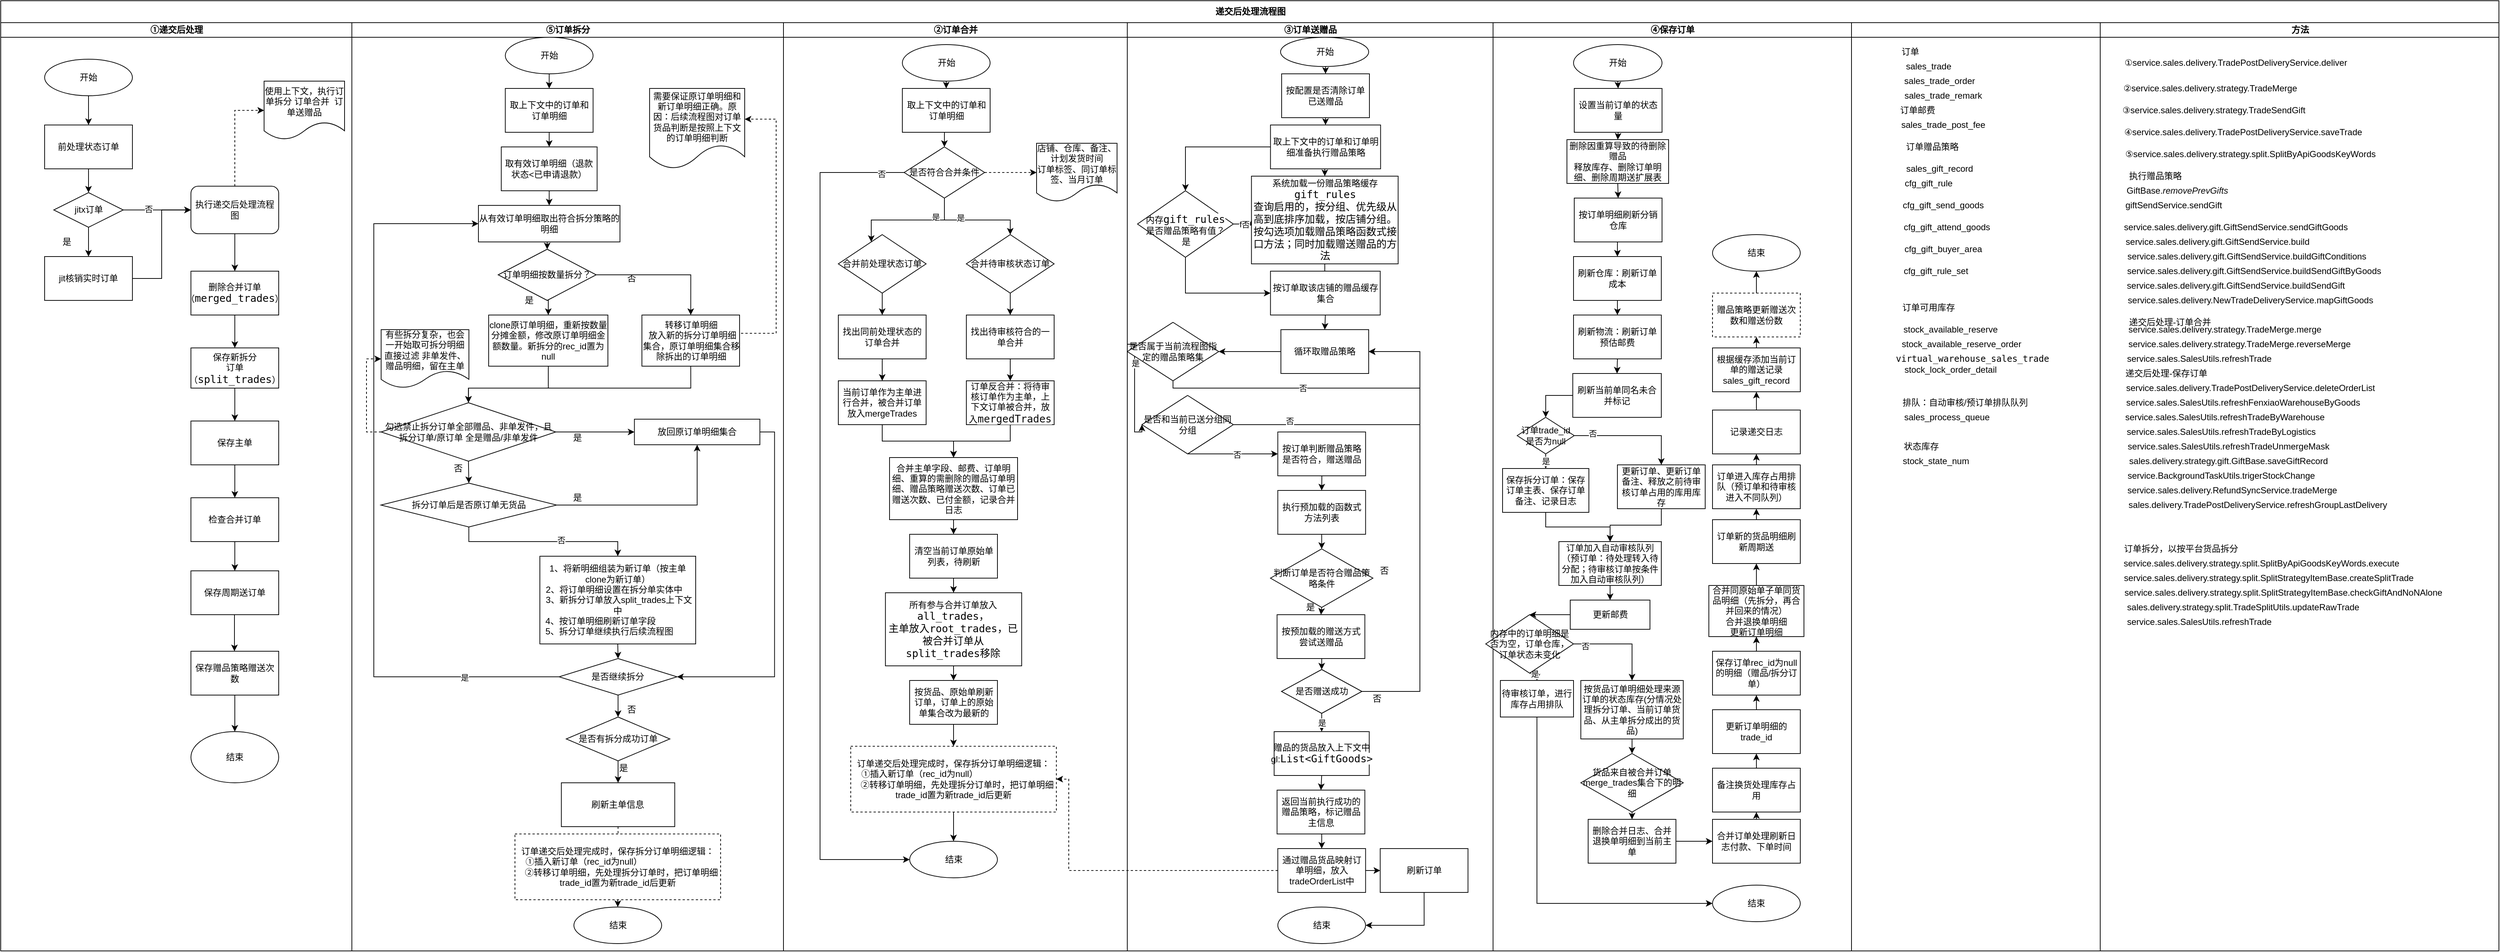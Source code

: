 <mxfile version="14.4.3" type="device"><diagram id="7vx_NkTRxWSB2cwBsiGR" name="递交后处理流程"><mxGraphModel dx="1851" dy="1761" grid="1" gridSize="10" guides="1" tooltips="1" connect="1" arrows="1" fold="1" page="1" pageScale="1" pageWidth="827" pageHeight="1169" math="0" shadow="0"><root><mxCell id="XVGpK8jbx6ySnCebJvxR-0"/><mxCell id="XVGpK8jbx6ySnCebJvxR-1" parent="XVGpK8jbx6ySnCebJvxR-0"/><mxCell id="zr1py0VP79TuZCumiP4q-0" value="递交后处理流程图" style="swimlane;html=1;childLayout=stackLayout;startSize=30;rounded=0;shadow=0;labelBackgroundColor=none;strokeWidth=1;fontFamily=Verdana;fontSize=12;align=center;" parent="XVGpK8jbx6ySnCebJvxR-1" vertex="1"><mxGeometry x="-190" y="-330" width="3415" height="1300" as="geometry"/></mxCell><mxCell id="zr1py0VP79TuZCumiP4q-4" value="①递交后处理" style="swimlane;html=1;startSize=20;" parent="zr1py0VP79TuZCumiP4q-0" vertex="1"><mxGeometry y="30" width="480" height="1270" as="geometry"/></mxCell><mxCell id="G2VGctrM3Q7A4_iRU7EF-42" style="edgeStyle=orthogonalEdgeStyle;rounded=0;orthogonalLoop=1;jettySize=auto;html=1;exitX=0.5;exitY=1;exitDx=0;exitDy=0;entryX=0.5;entryY=0;entryDx=0;entryDy=0;" parent="zr1py0VP79TuZCumiP4q-4" edge="1"><mxGeometry relative="1" as="geometry"><mxPoint x="319.5" y="810" as="sourcePoint"/><mxPoint x="319.5" y="860" as="targetPoint"/></mxGeometry></mxCell><mxCell id="G2VGctrM3Q7A4_iRU7EF-49" value="使用上下文，执行订单拆分&amp;nbsp;订单合并&amp;nbsp; 订单送赠品" style="shape=document;whiteSpace=wrap;html=1;boundedLbl=1;" parent="zr1py0VP79TuZCumiP4q-4" vertex="1"><mxGeometry x="360" y="80" width="110" height="80" as="geometry"/></mxCell><mxCell id="hplruMVUQ8J7pQ_OwKRh-206" style="edgeStyle=orthogonalEdgeStyle;rounded=0;orthogonalLoop=1;jettySize=auto;html=1;exitX=0.5;exitY=1;exitDx=0;exitDy=0;entryX=0.5;entryY=0;entryDx=0;entryDy=0;" edge="1" parent="zr1py0VP79TuZCumiP4q-4" source="hplruMVUQ8J7pQ_OwKRh-199" target="hplruMVUQ8J7pQ_OwKRh-200"><mxGeometry relative="1" as="geometry"/></mxCell><mxCell id="hplruMVUQ8J7pQ_OwKRh-213" style="edgeStyle=orthogonalEdgeStyle;rounded=0;orthogonalLoop=1;jettySize=auto;html=1;exitX=0.5;exitY=0;exitDx=0;exitDy=0;entryX=0;entryY=0.5;entryDx=0;entryDy=0;dashed=1;" edge="1" parent="zr1py0VP79TuZCumiP4q-4" source="hplruMVUQ8J7pQ_OwKRh-199" target="G2VGctrM3Q7A4_iRU7EF-49"><mxGeometry relative="1" as="geometry"/></mxCell><mxCell id="hplruMVUQ8J7pQ_OwKRh-199" value="执行递交后处理流程图" style="rounded=1;whiteSpace=wrap;html=1;" vertex="1" parent="zr1py0VP79TuZCumiP4q-4"><mxGeometry x="260" y="223.75" width="120" height="65" as="geometry"/></mxCell><mxCell id="hplruMVUQ8J7pQ_OwKRh-207" style="edgeStyle=orthogonalEdgeStyle;rounded=0;orthogonalLoop=1;jettySize=auto;html=1;exitX=0.5;exitY=1;exitDx=0;exitDy=0;" edge="1" parent="zr1py0VP79TuZCumiP4q-4" source="hplruMVUQ8J7pQ_OwKRh-200" target="hplruMVUQ8J7pQ_OwKRh-201"><mxGeometry relative="1" as="geometry"/></mxCell><mxCell id="hplruMVUQ8J7pQ_OwKRh-200" value="删除合并订单&lt;br&gt;（&lt;span style=&quot;background-color: rgb(255 , 255 , 255) ; font-family: &amp;#34;consolas&amp;#34; , monospace ; font-size: 10.5pt&quot;&gt;merged_trades&lt;/span&gt;&lt;span&gt;）&lt;/span&gt;" style="rounded=0;whiteSpace=wrap;html=1;" vertex="1" parent="zr1py0VP79TuZCumiP4q-4"><mxGeometry x="260" y="340" width="120" height="60" as="geometry"/></mxCell><mxCell id="hplruMVUQ8J7pQ_OwKRh-208" style="edgeStyle=orthogonalEdgeStyle;rounded=0;orthogonalLoop=1;jettySize=auto;html=1;exitX=0.5;exitY=1;exitDx=0;exitDy=0;" edge="1" parent="zr1py0VP79TuZCumiP4q-4" source="hplruMVUQ8J7pQ_OwKRh-201" target="hplruMVUQ8J7pQ_OwKRh-202"><mxGeometry relative="1" as="geometry"/></mxCell><mxCell id="hplruMVUQ8J7pQ_OwKRh-201" value="保存新拆分&lt;br&gt;订单&lt;br&gt;（&lt;span style=&quot;background-color: rgb(255 , 255 , 255) ; font-family: &amp;#34;consolas&amp;#34; , monospace ; font-size: 10.5pt&quot;&gt;split_trades&lt;/span&gt;&lt;span&gt;）&lt;/span&gt;" style="rounded=0;whiteSpace=wrap;html=1;" vertex="1" parent="zr1py0VP79TuZCumiP4q-4"><mxGeometry x="260" y="445" width="120" height="55" as="geometry"/></mxCell><mxCell id="hplruMVUQ8J7pQ_OwKRh-209" style="edgeStyle=orthogonalEdgeStyle;rounded=0;orthogonalLoop=1;jettySize=auto;html=1;exitX=0.5;exitY=1;exitDx=0;exitDy=0;entryX=0.5;entryY=0;entryDx=0;entryDy=0;" edge="1" parent="zr1py0VP79TuZCumiP4q-4" source="hplruMVUQ8J7pQ_OwKRh-202" target="hplruMVUQ8J7pQ_OwKRh-203"><mxGeometry relative="1" as="geometry"/></mxCell><mxCell id="hplruMVUQ8J7pQ_OwKRh-202" value="保存主单" style="rounded=0;whiteSpace=wrap;html=1;" vertex="1" parent="zr1py0VP79TuZCumiP4q-4"><mxGeometry x="260" y="545" width="120" height="60" as="geometry"/></mxCell><mxCell id="hplruMVUQ8J7pQ_OwKRh-210" style="edgeStyle=orthogonalEdgeStyle;rounded=0;orthogonalLoop=1;jettySize=auto;html=1;exitX=0.5;exitY=1;exitDx=0;exitDy=0;entryX=0.5;entryY=0;entryDx=0;entryDy=0;" edge="1" parent="zr1py0VP79TuZCumiP4q-4" source="hplruMVUQ8J7pQ_OwKRh-203" target="hplruMVUQ8J7pQ_OwKRh-204"><mxGeometry relative="1" as="geometry"/></mxCell><mxCell id="hplruMVUQ8J7pQ_OwKRh-203" value="检查合并订单" style="rounded=0;whiteSpace=wrap;html=1;" vertex="1" parent="zr1py0VP79TuZCumiP4q-4"><mxGeometry x="260" y="650" width="120" height="60" as="geometry"/></mxCell><mxCell id="hplruMVUQ8J7pQ_OwKRh-204" value="保存周期送订单" style="rounded=0;whiteSpace=wrap;html=1;" vertex="1" parent="zr1py0VP79TuZCumiP4q-4"><mxGeometry x="260" y="750" width="120" height="60" as="geometry"/></mxCell><mxCell id="hplruMVUQ8J7pQ_OwKRh-212" style="edgeStyle=orthogonalEdgeStyle;rounded=0;orthogonalLoop=1;jettySize=auto;html=1;exitX=0.5;exitY=1;exitDx=0;exitDy=0;entryX=0.5;entryY=0;entryDx=0;entryDy=0;" edge="1" parent="zr1py0VP79TuZCumiP4q-4" source="hplruMVUQ8J7pQ_OwKRh-205" target="hplruMVUQ8J7pQ_OwKRh-211"><mxGeometry relative="1" as="geometry"/></mxCell><mxCell id="hplruMVUQ8J7pQ_OwKRh-205" value="保存赠品策略赠送次数" style="rounded=0;whiteSpace=wrap;html=1;" vertex="1" parent="zr1py0VP79TuZCumiP4q-4"><mxGeometry x="260" y="860" width="120" height="60" as="geometry"/></mxCell><mxCell id="hplruMVUQ8J7pQ_OwKRh-211" value="结束" style="ellipse;whiteSpace=wrap;html=1;" vertex="1" parent="zr1py0VP79TuZCumiP4q-4"><mxGeometry x="260" y="970" width="120" height="70" as="geometry"/></mxCell><mxCell id="hplruMVUQ8J7pQ_OwKRh-221" style="edgeStyle=orthogonalEdgeStyle;rounded=0;orthogonalLoop=1;jettySize=auto;html=1;exitX=0.5;exitY=1;exitDx=0;exitDy=0;entryX=0.5;entryY=0;entryDx=0;entryDy=0;" edge="1" parent="zr1py0VP79TuZCumiP4q-4" source="hplruMVUQ8J7pQ_OwKRh-214" target="hplruMVUQ8J7pQ_OwKRh-215"><mxGeometry relative="1" as="geometry"/></mxCell><mxCell id="hplruMVUQ8J7pQ_OwKRh-214" value="开始" style="ellipse;whiteSpace=wrap;html=1;" vertex="1" parent="zr1py0VP79TuZCumiP4q-4"><mxGeometry x="60" y="50" width="120" height="50" as="geometry"/></mxCell><mxCell id="hplruMVUQ8J7pQ_OwKRh-222" style="edgeStyle=orthogonalEdgeStyle;rounded=0;orthogonalLoop=1;jettySize=auto;html=1;exitX=0.5;exitY=1;exitDx=0;exitDy=0;" edge="1" parent="zr1py0VP79TuZCumiP4q-4" source="hplruMVUQ8J7pQ_OwKRh-215" target="hplruMVUQ8J7pQ_OwKRh-216"><mxGeometry relative="1" as="geometry"/></mxCell><mxCell id="hplruMVUQ8J7pQ_OwKRh-215" value="前处理状态订单" style="rounded=0;whiteSpace=wrap;html=1;" vertex="1" parent="zr1py0VP79TuZCumiP4q-4"><mxGeometry x="60" y="140" width="120" height="60" as="geometry"/></mxCell><mxCell id="hplruMVUQ8J7pQ_OwKRh-224" style="edgeStyle=orthogonalEdgeStyle;rounded=0;orthogonalLoop=1;jettySize=auto;html=1;exitX=0.5;exitY=1;exitDx=0;exitDy=0;entryX=0.5;entryY=0;entryDx=0;entryDy=0;" edge="1" parent="zr1py0VP79TuZCumiP4q-4" source="hplruMVUQ8J7pQ_OwKRh-216" target="hplruMVUQ8J7pQ_OwKRh-217"><mxGeometry relative="1" as="geometry"/></mxCell><mxCell id="hplruMVUQ8J7pQ_OwKRh-226" style="edgeStyle=orthogonalEdgeStyle;rounded=0;orthogonalLoop=1;jettySize=auto;html=1;exitX=1;exitY=0.5;exitDx=0;exitDy=0;entryX=0;entryY=0.5;entryDx=0;entryDy=0;" edge="1" parent="zr1py0VP79TuZCumiP4q-4" source="hplruMVUQ8J7pQ_OwKRh-216" target="hplruMVUQ8J7pQ_OwKRh-199"><mxGeometry relative="1" as="geometry"/></mxCell><mxCell id="hplruMVUQ8J7pQ_OwKRh-227" value="否" style="edgeLabel;html=1;align=center;verticalAlign=middle;resizable=0;points=[];" vertex="1" connectable="0" parent="hplruMVUQ8J7pQ_OwKRh-226"><mxGeometry x="-0.27" y="2" relative="1" as="geometry"><mxPoint as="offset"/></mxGeometry></mxCell><mxCell id="hplruMVUQ8J7pQ_OwKRh-216" value="jitx订单" style="rhombus;whiteSpace=wrap;html=1;" vertex="1" parent="zr1py0VP79TuZCumiP4q-4"><mxGeometry x="72.5" y="232.5" width="95" height="47.5" as="geometry"/></mxCell><mxCell id="hplruMVUQ8J7pQ_OwKRh-228" style="edgeStyle=orthogonalEdgeStyle;rounded=0;orthogonalLoop=1;jettySize=auto;html=1;exitX=1;exitY=0.5;exitDx=0;exitDy=0;entryX=0;entryY=0.5;entryDx=0;entryDy=0;" edge="1" parent="zr1py0VP79TuZCumiP4q-4" source="hplruMVUQ8J7pQ_OwKRh-217" target="hplruMVUQ8J7pQ_OwKRh-199"><mxGeometry relative="1" as="geometry"/></mxCell><mxCell id="hplruMVUQ8J7pQ_OwKRh-217" value="jit核销实时订单" style="rounded=0;whiteSpace=wrap;html=1;" vertex="1" parent="zr1py0VP79TuZCumiP4q-4"><mxGeometry x="60" y="320" width="120" height="60" as="geometry"/></mxCell><mxCell id="hplruMVUQ8J7pQ_OwKRh-220" value="是" style="text;html=1;resizable=0;autosize=1;align=center;verticalAlign=middle;points=[];fillColor=none;strokeColor=none;rounded=0;" vertex="1" parent="zr1py0VP79TuZCumiP4q-4"><mxGeometry x="75" y="290" width="30" height="20" as="geometry"/></mxCell><mxCell id="zr1py0VP79TuZCumiP4q-53" value="⑤订单拆分" style="swimlane;html=1;startSize=20;" parent="zr1py0VP79TuZCumiP4q-0" vertex="1"><mxGeometry x="480" y="30" width="590" height="1270" as="geometry"/></mxCell><mxCell id="G2VGctrM3Q7A4_iRU7EF-61" style="edgeStyle=orthogonalEdgeStyle;rounded=0;orthogonalLoop=1;jettySize=auto;html=1;exitX=0.5;exitY=1;exitDx=0;exitDy=0;entryX=0.5;entryY=0;entryDx=0;entryDy=0;" parent="zr1py0VP79TuZCumiP4q-53" source="G2VGctrM3Q7A4_iRU7EF-58" target="G2VGctrM3Q7A4_iRU7EF-59" edge="1"><mxGeometry relative="1" as="geometry"/></mxCell><mxCell id="G2VGctrM3Q7A4_iRU7EF-58" value="取上下文中的订单和订单明细" style="rounded=0;whiteSpace=wrap;html=1;" parent="zr1py0VP79TuZCumiP4q-53" vertex="1"><mxGeometry x="209.75" y="90" width="120" height="60" as="geometry"/></mxCell><mxCell id="G2VGctrM3Q7A4_iRU7EF-72" style="edgeStyle=orthogonalEdgeStyle;rounded=0;orthogonalLoop=1;jettySize=auto;html=1;exitX=0.5;exitY=1;exitDx=0;exitDy=0;entryX=0.5;entryY=0;entryDx=0;entryDy=0;" parent="zr1py0VP79TuZCumiP4q-53" source="G2VGctrM3Q7A4_iRU7EF-59" target="G2VGctrM3Q7A4_iRU7EF-71" edge="1"><mxGeometry relative="1" as="geometry"/></mxCell><mxCell id="G2VGctrM3Q7A4_iRU7EF-59" value="取有效订单明细（退款状态&amp;lt;已申请退款）" style="rounded=0;whiteSpace=wrap;html=1;" parent="zr1py0VP79TuZCumiP4q-53" vertex="1"><mxGeometry x="204.25" y="170" width="131" height="60" as="geometry"/></mxCell><mxCell id="G2VGctrM3Q7A4_iRU7EF-144" style="edgeStyle=orthogonalEdgeStyle;rounded=0;orthogonalLoop=1;jettySize=auto;html=1;exitX=0.5;exitY=1;exitDx=0;exitDy=0;dashed=1;" parent="zr1py0VP79TuZCumiP4q-53" source="G2VGctrM3Q7A4_iRU7EF-65" target="G2VGctrM3Q7A4_iRU7EF-93" edge="1"><mxGeometry relative="1" as="geometry"/></mxCell><mxCell id="G2VGctrM3Q7A4_iRU7EF-65" value="刷新主单信息" style="rounded=0;whiteSpace=wrap;html=1;" parent="zr1py0VP79TuZCumiP4q-53" vertex="1"><mxGeometry x="286.37" y="1040" width="155" height="60" as="geometry"/></mxCell><mxCell id="G2VGctrM3Q7A4_iRU7EF-75" style="edgeStyle=orthogonalEdgeStyle;rounded=0;orthogonalLoop=1;jettySize=auto;html=1;exitX=0.5;exitY=1;exitDx=0;exitDy=0;entryX=0.5;entryY=0;entryDx=0;entryDy=0;" parent="zr1py0VP79TuZCumiP4q-53" source="G2VGctrM3Q7A4_iRU7EF-71" target="G2VGctrM3Q7A4_iRU7EF-74" edge="1"><mxGeometry relative="1" as="geometry"/></mxCell><mxCell id="G2VGctrM3Q7A4_iRU7EF-71" value="从有效订单明细取出符合拆分策略的明细" style="rounded=0;whiteSpace=wrap;html=1;" parent="zr1py0VP79TuZCumiP4q-53" vertex="1"><mxGeometry x="173" y="250" width="193.5" height="50" as="geometry"/></mxCell><mxCell id="G2VGctrM3Q7A4_iRU7EF-81" style="edgeStyle=orthogonalEdgeStyle;rounded=0;orthogonalLoop=1;jettySize=auto;html=1;exitX=0.5;exitY=1;exitDx=0;exitDy=0;entryX=0.5;entryY=0;entryDx=0;entryDy=0;" parent="zr1py0VP79TuZCumiP4q-53" source="G2VGctrM3Q7A4_iRU7EF-74" target="G2VGctrM3Q7A4_iRU7EF-76" edge="1"><mxGeometry relative="1" as="geometry"/></mxCell><mxCell id="G2VGctrM3Q7A4_iRU7EF-83" style="edgeStyle=orthogonalEdgeStyle;rounded=0;orthogonalLoop=1;jettySize=auto;html=1;exitX=1;exitY=0.5;exitDx=0;exitDy=0;entryX=0.5;entryY=0;entryDx=0;entryDy=0;" parent="zr1py0VP79TuZCumiP4q-53" source="G2VGctrM3Q7A4_iRU7EF-74" target="G2VGctrM3Q7A4_iRU7EF-82" edge="1"><mxGeometry relative="1" as="geometry"/></mxCell><mxCell id="G2VGctrM3Q7A4_iRU7EF-74" value="订单明细按数量拆分？" style="rhombus;whiteSpace=wrap;html=1;" parent="zr1py0VP79TuZCumiP4q-53" vertex="1"><mxGeometry x="200" y="310" width="134" height="70" as="geometry"/></mxCell><mxCell id="G2VGctrM3Q7A4_iRU7EF-90" style="edgeStyle=orthogonalEdgeStyle;rounded=0;orthogonalLoop=1;jettySize=auto;html=1;exitX=0.5;exitY=1;exitDx=0;exitDy=0;entryX=0.5;entryY=0;entryDx=0;entryDy=0;" parent="zr1py0VP79TuZCumiP4q-53" source="G2VGctrM3Q7A4_iRU7EF-76" target="G2VGctrM3Q7A4_iRU7EF-96" edge="1"><mxGeometry relative="1" as="geometry"><mxPoint x="249.5" y="530" as="targetPoint"/><Array as="points"><mxPoint x="250" y="500"/><mxPoint x="108" y="500"/></Array></mxGeometry></mxCell><mxCell id="G2VGctrM3Q7A4_iRU7EF-76" value="clone原订单明细，重新按数量分摊金额，修改原订单明细金额数量。新拆分的rec_id置为null" style="rounded=0;whiteSpace=wrap;html=1;" parent="zr1py0VP79TuZCumiP4q-53" vertex="1"><mxGeometry x="187" y="400" width="163" height="70" as="geometry"/></mxCell><mxCell id="G2VGctrM3Q7A4_iRU7EF-92" style="edgeStyle=orthogonalEdgeStyle;rounded=0;orthogonalLoop=1;jettySize=auto;html=1;exitX=0.5;exitY=1;exitDx=0;exitDy=0;entryX=0.5;entryY=0;entryDx=0;entryDy=0;" parent="zr1py0VP79TuZCumiP4q-53" source="G2VGctrM3Q7A4_iRU7EF-82" target="G2VGctrM3Q7A4_iRU7EF-96" edge="1"><mxGeometry relative="1" as="geometry"><mxPoint x="249.5" y="530" as="targetPoint"/><Array as="points"><mxPoint x="463" y="500"/><mxPoint x="159" y="500"/></Array></mxGeometry></mxCell><mxCell id="G2VGctrM3Q7A4_iRU7EF-140" style="edgeStyle=orthogonalEdgeStyle;rounded=0;orthogonalLoop=1;jettySize=auto;html=1;exitX=1;exitY=0.5;exitDx=0;exitDy=0;entryX=1;entryY=0.382;entryDx=0;entryDy=0;entryPerimeter=0;dashed=1;" parent="zr1py0VP79TuZCumiP4q-53" source="G2VGctrM3Q7A4_iRU7EF-82" target="G2VGctrM3Q7A4_iRU7EF-86" edge="1"><mxGeometry relative="1" as="geometry"><Array as="points"><mxPoint x="580" y="425"/><mxPoint x="580" y="132"/></Array></mxGeometry></mxCell><mxCell id="G2VGctrM3Q7A4_iRU7EF-82" value="转移订单明细&lt;br&gt;&amp;nbsp;放入新的拆分订单明细集合，原订单明细集合移除拆出的订单明细" style="rounded=0;whiteSpace=wrap;html=1;" parent="zr1py0VP79TuZCumiP4q-53" vertex="1"><mxGeometry x="396.5" y="400" width="133.5" height="70" as="geometry"/></mxCell><mxCell id="G2VGctrM3Q7A4_iRU7EF-84" value="否" style="text;html=1;resizable=0;autosize=1;align=center;verticalAlign=middle;points=[];fillColor=none;strokeColor=none;rounded=0;" parent="zr1py0VP79TuZCumiP4q-53" vertex="1"><mxGeometry x="366.5" y="340" width="30" height="20" as="geometry"/></mxCell><mxCell id="G2VGctrM3Q7A4_iRU7EF-85" value="是" style="text;html=1;resizable=0;autosize=1;align=center;verticalAlign=middle;points=[];fillColor=none;strokeColor=none;rounded=0;" parent="zr1py0VP79TuZCumiP4q-53" vertex="1"><mxGeometry x="227" y="370" width="30" height="20" as="geometry"/></mxCell><mxCell id="G2VGctrM3Q7A4_iRU7EF-86" value="需要保证原订单明细和新订单明细正确。原因：后续流程图对订单货品判断是按照上下文的订单明细判断" style="shape=document;whiteSpace=wrap;html=1;boundedLbl=1;" parent="zr1py0VP79TuZCumiP4q-53" vertex="1"><mxGeometry x="407" y="90" width="130" height="110" as="geometry"/></mxCell><mxCell id="G2VGctrM3Q7A4_iRU7EF-158" style="edgeStyle=orthogonalEdgeStyle;rounded=0;orthogonalLoop=1;jettySize=auto;html=1;exitX=0.5;exitY=1;exitDx=0;exitDy=0;entryX=0.5;entryY=0;entryDx=0;entryDy=0;dashed=1;" parent="zr1py0VP79TuZCumiP4q-53" source="G2VGctrM3Q7A4_iRU7EF-93" target="G2VGctrM3Q7A4_iRU7EF-157" edge="1"><mxGeometry relative="1" as="geometry"/></mxCell><mxCell id="G2VGctrM3Q7A4_iRU7EF-93" value="订单递交后处理完成时，保存拆分订单明细逻辑：&lt;br&gt;&lt;div style=&quot;text-align: left&quot;&gt;&lt;span&gt;&amp;nbsp; &amp;nbsp; ①插入新订单（rec_id为null）&lt;/span&gt;&lt;/div&gt;&amp;nbsp; &amp;nbsp;②转移订单明细，先处理拆分订单时，把订单明细trade_id置为新trade_id后更新" style="rounded=0;whiteSpace=wrap;html=1;dashed=1;" parent="zr1py0VP79TuZCumiP4q-53" vertex="1"><mxGeometry x="222.94" y="1110" width="281.12" height="90" as="geometry"/></mxCell><mxCell id="G2VGctrM3Q7A4_iRU7EF-119" style="edgeStyle=orthogonalEdgeStyle;rounded=0;orthogonalLoop=1;jettySize=auto;html=1;exitX=1;exitY=0.5;exitDx=0;exitDy=0;" parent="zr1py0VP79TuZCumiP4q-53" source="G2VGctrM3Q7A4_iRU7EF-96" target="G2VGctrM3Q7A4_iRU7EF-101" edge="1"><mxGeometry relative="1" as="geometry"/></mxCell><mxCell id="G2VGctrM3Q7A4_iRU7EF-122" style="edgeStyle=orthogonalEdgeStyle;rounded=0;orthogonalLoop=1;jettySize=auto;html=1;exitX=0.5;exitY=1;exitDx=0;exitDy=0;entryX=0.5;entryY=0;entryDx=0;entryDy=0;" parent="zr1py0VP79TuZCumiP4q-53" source="G2VGctrM3Q7A4_iRU7EF-96" target="G2VGctrM3Q7A4_iRU7EF-113" edge="1"><mxGeometry relative="1" as="geometry"/></mxCell><mxCell id="G2VGctrM3Q7A4_iRU7EF-163" style="edgeStyle=orthogonalEdgeStyle;rounded=0;orthogonalLoop=1;jettySize=auto;html=1;exitX=0;exitY=0.5;exitDx=0;exitDy=0;entryX=0;entryY=0.5;entryDx=0;entryDy=0;dashed=1;" parent="zr1py0VP79TuZCumiP4q-53" source="G2VGctrM3Q7A4_iRU7EF-96" target="G2VGctrM3Q7A4_iRU7EF-161" edge="1"><mxGeometry relative="1" as="geometry"><Array as="points"><mxPoint x="20" y="560"/><mxPoint x="20" y="460"/></Array></mxGeometry></mxCell><mxCell id="G2VGctrM3Q7A4_iRU7EF-96" value="勾选禁止拆分订单全部赠品、非单发件，且拆分订单/原订单 全是赠品/非单发件" style="rhombus;whiteSpace=wrap;html=1;" parent="zr1py0VP79TuZCumiP4q-53" vertex="1"><mxGeometry x="40" y="520" width="238.75" height="80" as="geometry"/></mxCell><mxCell id="G2VGctrM3Q7A4_iRU7EF-145" style="edgeStyle=orthogonalEdgeStyle;rounded=0;orthogonalLoop=1;jettySize=auto;html=1;exitX=1;exitY=0.5;exitDx=0;exitDy=0;entryX=1;entryY=0.5;entryDx=0;entryDy=0;" parent="zr1py0VP79TuZCumiP4q-53" source="G2VGctrM3Q7A4_iRU7EF-101" target="G2VGctrM3Q7A4_iRU7EF-130" edge="1"><mxGeometry relative="1" as="geometry"/></mxCell><mxCell id="G2VGctrM3Q7A4_iRU7EF-101" value="放回原订单明细集合" style="rounded=0;whiteSpace=wrap;html=1;" parent="zr1py0VP79TuZCumiP4q-53" vertex="1"><mxGeometry x="386.25" y="542.5" width="171.5" height="35" as="geometry"/></mxCell><mxCell id="G2VGctrM3Q7A4_iRU7EF-127" style="edgeStyle=orthogonalEdgeStyle;rounded=0;orthogonalLoop=1;jettySize=auto;html=1;exitX=0.5;exitY=1;exitDx=0;exitDy=0;entryX=0.5;entryY=0;entryDx=0;entryDy=0;" parent="zr1py0VP79TuZCumiP4q-53" source="G2VGctrM3Q7A4_iRU7EF-113" target="G2VGctrM3Q7A4_iRU7EF-116" edge="1"><mxGeometry relative="1" as="geometry"/></mxCell><mxCell id="G2VGctrM3Q7A4_iRU7EF-128" value="否" style="edgeLabel;html=1;align=center;verticalAlign=middle;resizable=0;points=[];" parent="G2VGctrM3Q7A4_iRU7EF-127" vertex="1" connectable="0"><mxGeometry x="0.196" y="2" relative="1" as="geometry"><mxPoint as="offset"/></mxGeometry></mxCell><mxCell id="G2VGctrM3Q7A4_iRU7EF-113" value="拆分订单后是否原订单无货品" style="rhombus;whiteSpace=wrap;html=1;" parent="zr1py0VP79TuZCumiP4q-53" vertex="1"><mxGeometry x="39.75" y="630" width="240.25" height="60" as="geometry"/></mxCell><mxCell id="G2VGctrM3Q7A4_iRU7EF-131" style="edgeStyle=orthogonalEdgeStyle;rounded=0;orthogonalLoop=1;jettySize=auto;html=1;exitX=0.5;exitY=1;exitDx=0;exitDy=0;entryX=0.5;entryY=0;entryDx=0;entryDy=0;" parent="zr1py0VP79TuZCumiP4q-53" source="G2VGctrM3Q7A4_iRU7EF-116" target="G2VGctrM3Q7A4_iRU7EF-130" edge="1"><mxGeometry relative="1" as="geometry"/></mxCell><mxCell id="G2VGctrM3Q7A4_iRU7EF-116" value="1、将新明细组装为新订单（按主单clone为新订单）&lt;br&gt;&amp;nbsp; 2、将订单明细设置在拆分单实体中&amp;nbsp; &amp;nbsp; &amp;nbsp; &amp;nbsp;3、新拆分订单放入split_trades上下文中&lt;br&gt;&lt;div style=&quot;text-align: left&quot;&gt;&lt;span&gt;&amp;nbsp; 4、按订单明细刷新订单字段&lt;/span&gt;&lt;/div&gt;&lt;div style=&quot;text-align: left&quot;&gt;&lt;span&gt;&amp;nbsp; 5、拆分订单继续执行后续流程图&lt;/span&gt;&lt;/div&gt;" style="rounded=0;whiteSpace=wrap;html=1;" parent="zr1py0VP79TuZCumiP4q-53" vertex="1"><mxGeometry x="257" y="730" width="213" height="120" as="geometry"/></mxCell><mxCell id="G2VGctrM3Q7A4_iRU7EF-123" value="否" style="text;html=1;resizable=0;autosize=1;align=center;verticalAlign=middle;points=[];fillColor=none;strokeColor=none;rounded=0;" parent="zr1py0VP79TuZCumiP4q-53" vertex="1"><mxGeometry x="130" y="600" width="30" height="20" as="geometry"/></mxCell><mxCell id="G2VGctrM3Q7A4_iRU7EF-125" value="是" style="text;html=1;resizable=0;autosize=1;align=center;verticalAlign=middle;points=[];fillColor=none;strokeColor=none;rounded=0;" parent="zr1py0VP79TuZCumiP4q-53" vertex="1"><mxGeometry x="293.06" y="640" width="30" height="20" as="geometry"/></mxCell><mxCell id="G2VGctrM3Q7A4_iRU7EF-124" style="edgeStyle=orthogonalEdgeStyle;rounded=0;orthogonalLoop=1;jettySize=auto;html=1;exitX=1;exitY=0.5;exitDx=0;exitDy=0;entryX=0.5;entryY=1;entryDx=0;entryDy=0;" parent="zr1py0VP79TuZCumiP4q-53" source="G2VGctrM3Q7A4_iRU7EF-113" target="G2VGctrM3Q7A4_iRU7EF-101" edge="1"><mxGeometry relative="1" as="geometry"><mxPoint x="343" y="580" as="targetPoint"/><Array as="points"><mxPoint x="472" y="660"/></Array></mxGeometry></mxCell><mxCell id="G2VGctrM3Q7A4_iRU7EF-137" style="edgeStyle=orthogonalEdgeStyle;rounded=0;orthogonalLoop=1;jettySize=auto;html=1;exitX=0.5;exitY=1;exitDx=0;exitDy=0;" parent="zr1py0VP79TuZCumiP4q-53" source="G2VGctrM3Q7A4_iRU7EF-129" target="G2VGctrM3Q7A4_iRU7EF-65" edge="1"><mxGeometry relative="1" as="geometry"/></mxCell><mxCell id="G2VGctrM3Q7A4_iRU7EF-129" value="是否有拆分成功订单" style="rhombus;whiteSpace=wrap;html=1;" parent="zr1py0VP79TuZCumiP4q-53" vertex="1"><mxGeometry x="293.06" y="950" width="141.63" height="60" as="geometry"/></mxCell><mxCell id="G2VGctrM3Q7A4_iRU7EF-132" style="edgeStyle=orthogonalEdgeStyle;rounded=0;orthogonalLoop=1;jettySize=auto;html=1;exitX=0;exitY=0.5;exitDx=0;exitDy=0;entryX=0;entryY=0.5;entryDx=0;entryDy=0;" parent="zr1py0VP79TuZCumiP4q-53" source="G2VGctrM3Q7A4_iRU7EF-130" target="G2VGctrM3Q7A4_iRU7EF-71" edge="1"><mxGeometry relative="1" as="geometry"><Array as="points"><mxPoint x="30" y="895"/><mxPoint x="30" y="275"/></Array></mxGeometry></mxCell><mxCell id="G2VGctrM3Q7A4_iRU7EF-133" value="是" style="edgeLabel;html=1;align=center;verticalAlign=middle;resizable=0;points=[];" parent="G2VGctrM3Q7A4_iRU7EF-132" vertex="1" connectable="0"><mxGeometry x="-0.744" y="1" relative="1" as="geometry"><mxPoint as="offset"/></mxGeometry></mxCell><mxCell id="G2VGctrM3Q7A4_iRU7EF-134" style="edgeStyle=orthogonalEdgeStyle;rounded=0;orthogonalLoop=1;jettySize=auto;html=1;exitX=0.5;exitY=1;exitDx=0;exitDy=0;entryX=0.5;entryY=0;entryDx=0;entryDy=0;" parent="zr1py0VP79TuZCumiP4q-53" source="G2VGctrM3Q7A4_iRU7EF-130" target="G2VGctrM3Q7A4_iRU7EF-129" edge="1"><mxGeometry relative="1" as="geometry"/></mxCell><mxCell id="G2VGctrM3Q7A4_iRU7EF-130" value="是否继续拆分" style="rhombus;whiteSpace=wrap;html=1;" parent="zr1py0VP79TuZCumiP4q-53" vertex="1"><mxGeometry x="283.25" y="870" width="161.25" height="50" as="geometry"/></mxCell><mxCell id="G2VGctrM3Q7A4_iRU7EF-135" value="否" style="text;html=1;resizable=0;autosize=1;align=center;verticalAlign=middle;points=[];fillColor=none;strokeColor=none;rounded=0;" parent="zr1py0VP79TuZCumiP4q-53" vertex="1"><mxGeometry x="366.5" y="930" width="30" height="20" as="geometry"/></mxCell><mxCell id="G2VGctrM3Q7A4_iRU7EF-138" value="是" style="text;html=1;resizable=0;autosize=1;align=center;verticalAlign=middle;points=[];fillColor=none;strokeColor=none;rounded=0;" parent="zr1py0VP79TuZCumiP4q-53" vertex="1"><mxGeometry x="356.25" y="1010" width="30" height="20" as="geometry"/></mxCell><mxCell id="G2VGctrM3Q7A4_iRU7EF-141" value="是" style="text;html=1;resizable=0;autosize=1;align=center;verticalAlign=middle;points=[];fillColor=none;strokeColor=none;rounded=0;" parent="zr1py0VP79TuZCumiP4q-53" vertex="1"><mxGeometry x="293.24" y="557.5" width="30" height="20" as="geometry"/></mxCell><mxCell id="G2VGctrM3Q7A4_iRU7EF-156" style="edgeStyle=orthogonalEdgeStyle;rounded=0;orthogonalLoop=1;jettySize=auto;html=1;exitX=0.5;exitY=1;exitDx=0;exitDy=0;entryX=0.5;entryY=0;entryDx=0;entryDy=0;" parent="zr1py0VP79TuZCumiP4q-53" source="G2VGctrM3Q7A4_iRU7EF-155" target="G2VGctrM3Q7A4_iRU7EF-58" edge="1"><mxGeometry relative="1" as="geometry"/></mxCell><mxCell id="G2VGctrM3Q7A4_iRU7EF-155" value="开始" style="ellipse;whiteSpace=wrap;html=1;" parent="zr1py0VP79TuZCumiP4q-53" vertex="1"><mxGeometry x="209.75" y="20" width="120" height="50" as="geometry"/></mxCell><mxCell id="G2VGctrM3Q7A4_iRU7EF-157" value="结束" style="ellipse;whiteSpace=wrap;html=1;" parent="zr1py0VP79TuZCumiP4q-53" vertex="1"><mxGeometry x="303.5" y="1210" width="120" height="50" as="geometry"/></mxCell><mxCell id="G2VGctrM3Q7A4_iRU7EF-161" value="有些拆分复杂，也会一开始取可拆分明细直接过滤&amp;nbsp;非单发件、赠品明细，留在主单" style="shape=document;whiteSpace=wrap;html=1;boundedLbl=1;" parent="zr1py0VP79TuZCumiP4q-53" vertex="1"><mxGeometry x="40" y="420" width="120" height="80" as="geometry"/></mxCell><mxCell id="hplruMVUQ8J7pQ_OwKRh-229" style="edgeStyle=orthogonalEdgeStyle;rounded=0;orthogonalLoop=1;jettySize=auto;html=1;exitX=0.5;exitY=1;exitDx=0;exitDy=0;" edge="1" parent="zr1py0VP79TuZCumiP4q-53" source="G2VGctrM3Q7A4_iRU7EF-76" target="G2VGctrM3Q7A4_iRU7EF-76"><mxGeometry relative="1" as="geometry"/></mxCell><mxCell id="zr1py0VP79TuZCumiP4q-58" value="②订单合并" style="swimlane;html=1;startSize=20;strokeWidth=1;" parent="zr1py0VP79TuZCumiP4q-0" vertex="1"><mxGeometry x="1070" y="30" width="470" height="1270" as="geometry"/></mxCell><mxCell id="G2VGctrM3Q7A4_iRU7EF-184" style="edgeStyle=orthogonalEdgeStyle;rounded=0;orthogonalLoop=1;jettySize=auto;html=1;exitX=0.5;exitY=1;exitDx=0;exitDy=0;entryX=0.5;entryY=0;entryDx=0;entryDy=0;" parent="zr1py0VP79TuZCumiP4q-58" source="G2VGctrM3Q7A4_iRU7EF-146" target="G2VGctrM3Q7A4_iRU7EF-154" edge="1"><mxGeometry relative="1" as="geometry"/></mxCell><mxCell id="G2VGctrM3Q7A4_iRU7EF-146" value="取上下文中的订单和订单明细" style="rounded=0;whiteSpace=wrap;html=1;" parent="zr1py0VP79TuZCumiP4q-58" vertex="1"><mxGeometry x="162.5" y="90" width="120" height="60" as="geometry"/></mxCell><mxCell id="G2VGctrM3Q7A4_iRU7EF-153" style="edgeStyle=orthogonalEdgeStyle;rounded=0;orthogonalLoop=1;jettySize=auto;html=1;exitX=1;exitY=0.5;exitDx=0;exitDy=0;entryX=0;entryY=0.5;entryDx=0;entryDy=0;dashed=1;" parent="zr1py0VP79TuZCumiP4q-58" source="G2VGctrM3Q7A4_iRU7EF-154" target="G2VGctrM3Q7A4_iRU7EF-151" edge="1"><mxGeometry relative="1" as="geometry"><mxPoint x="280" y="170" as="sourcePoint"/><Array as="points"><mxPoint x="340" y="205"/></Array></mxGeometry></mxCell><mxCell id="G2VGctrM3Q7A4_iRU7EF-151" value="店铺、仓库、备注、计划发货时间&lt;br&gt;订单标签、同订单标签、当月订单" style="shape=document;whiteSpace=wrap;html=1;boundedLbl=1;" parent="zr1py0VP79TuZCumiP4q-58" vertex="1"><mxGeometry x="346" y="165" width="110" height="80" as="geometry"/></mxCell><mxCell id="G2VGctrM3Q7A4_iRU7EF-168" style="edgeStyle=orthogonalEdgeStyle;rounded=0;orthogonalLoop=1;jettySize=auto;html=1;exitX=0.5;exitY=1;exitDx=0;exitDy=0;" parent="zr1py0VP79TuZCumiP4q-58" source="G2VGctrM3Q7A4_iRU7EF-154" target="G2VGctrM3Q7A4_iRU7EF-160" edge="1"><mxGeometry relative="1" as="geometry"><Array as="points"><mxPoint x="220" y="270"/><mxPoint x="120" y="270"/></Array></mxGeometry></mxCell><mxCell id="G2VGctrM3Q7A4_iRU7EF-172" value="是" style="edgeLabel;html=1;align=center;verticalAlign=middle;resizable=0;points=[];" parent="G2VGctrM3Q7A4_iRU7EF-168" vertex="1" connectable="0"><mxGeometry x="-0.469" y="-4" relative="1" as="geometry"><mxPoint as="offset"/></mxGeometry></mxCell><mxCell id="G2VGctrM3Q7A4_iRU7EF-171" style="edgeStyle=orthogonalEdgeStyle;rounded=0;orthogonalLoop=1;jettySize=auto;html=1;exitX=0;exitY=0.5;exitDx=0;exitDy=0;entryX=0;entryY=0.5;entryDx=0;entryDy=0;" parent="zr1py0VP79TuZCumiP4q-58" source="G2VGctrM3Q7A4_iRU7EF-154" target="G2VGctrM3Q7A4_iRU7EF-169" edge="1"><mxGeometry relative="1" as="geometry"><Array as="points"><mxPoint x="50" y="205"/><mxPoint x="50" y="1145"/></Array></mxGeometry></mxCell><mxCell id="G2VGctrM3Q7A4_iRU7EF-173" value="否" style="edgeLabel;html=1;align=center;verticalAlign=middle;resizable=0;points=[];" parent="G2VGctrM3Q7A4_iRU7EF-171" vertex="1" connectable="0"><mxGeometry x="-0.947" y="2" relative="1" as="geometry"><mxPoint as="offset"/></mxGeometry></mxCell><mxCell id="G2VGctrM3Q7A4_iRU7EF-174" style="edgeStyle=orthogonalEdgeStyle;rounded=0;orthogonalLoop=1;jettySize=auto;html=1;exitX=0.5;exitY=1;exitDx=0;exitDy=0;entryX=0.5;entryY=0;entryDx=0;entryDy=0;" parent="zr1py0VP79TuZCumiP4q-58" source="G2VGctrM3Q7A4_iRU7EF-154" target="G2VGctrM3Q7A4_iRU7EF-164" edge="1"><mxGeometry relative="1" as="geometry"><Array as="points"><mxPoint x="220" y="270"/><mxPoint x="310" y="270"/></Array></mxGeometry></mxCell><mxCell id="G2VGctrM3Q7A4_iRU7EF-175" value="是" style="edgeLabel;html=1;align=center;verticalAlign=middle;resizable=0;points=[];" parent="G2VGctrM3Q7A4_iRU7EF-174" vertex="1" connectable="0"><mxGeometry x="-0.427" y="-2" relative="1" as="geometry"><mxPoint x="11.5" y="-5.75" as="offset"/></mxGeometry></mxCell><mxCell id="G2VGctrM3Q7A4_iRU7EF-154" value="是否符合合并条件" style="rhombus;whiteSpace=wrap;html=1;" parent="zr1py0VP79TuZCumiP4q-58" vertex="1"><mxGeometry x="165" y="170" width="110" height="70" as="geometry"/></mxCell><mxCell id="G2VGctrM3Q7A4_iRU7EF-178" style="edgeStyle=orthogonalEdgeStyle;rounded=0;orthogonalLoop=1;jettySize=auto;html=1;exitX=0.5;exitY=1;exitDx=0;exitDy=0;entryX=0.5;entryY=0;entryDx=0;entryDy=0;" parent="zr1py0VP79TuZCumiP4q-58" source="G2VGctrM3Q7A4_iRU7EF-160" target="G2VGctrM3Q7A4_iRU7EF-176" edge="1"><mxGeometry relative="1" as="geometry"/></mxCell><mxCell id="G2VGctrM3Q7A4_iRU7EF-160" value="合并前处理状态订单" style="rhombus;whiteSpace=wrap;html=1;" parent="zr1py0VP79TuZCumiP4q-58" vertex="1"><mxGeometry x="75" y="290" width="120" height="80" as="geometry"/></mxCell><mxCell id="G2VGctrM3Q7A4_iRU7EF-179" style="edgeStyle=orthogonalEdgeStyle;rounded=0;orthogonalLoop=1;jettySize=auto;html=1;exitX=0.5;exitY=1;exitDx=0;exitDy=0;entryX=0.5;entryY=0;entryDx=0;entryDy=0;" parent="zr1py0VP79TuZCumiP4q-58" source="G2VGctrM3Q7A4_iRU7EF-164" target="G2VGctrM3Q7A4_iRU7EF-177" edge="1"><mxGeometry relative="1" as="geometry"/></mxCell><mxCell id="G2VGctrM3Q7A4_iRU7EF-164" value="合并待审核状态订单" style="rhombus;whiteSpace=wrap;html=1;" parent="zr1py0VP79TuZCumiP4q-58" vertex="1"><mxGeometry x="250" y="290" width="120" height="80" as="geometry"/></mxCell><mxCell id="G2VGctrM3Q7A4_iRU7EF-167" style="edgeStyle=orthogonalEdgeStyle;rounded=0;orthogonalLoop=1;jettySize=auto;html=1;exitX=0.5;exitY=1;exitDx=0;exitDy=0;entryX=0.5;entryY=0;entryDx=0;entryDy=0;" parent="zr1py0VP79TuZCumiP4q-58" source="G2VGctrM3Q7A4_iRU7EF-166" target="G2VGctrM3Q7A4_iRU7EF-146" edge="1"><mxGeometry relative="1" as="geometry"/></mxCell><mxCell id="G2VGctrM3Q7A4_iRU7EF-166" value="开始" style="ellipse;whiteSpace=wrap;html=1;" parent="zr1py0VP79TuZCumiP4q-58" vertex="1"><mxGeometry x="162.5" y="30" width="120" height="50" as="geometry"/></mxCell><mxCell id="G2VGctrM3Q7A4_iRU7EF-169" value="结束" style="ellipse;whiteSpace=wrap;html=1;" parent="zr1py0VP79TuZCumiP4q-58" vertex="1"><mxGeometry x="172.5" y="1120" width="120" height="50" as="geometry"/></mxCell><mxCell id="G2VGctrM3Q7A4_iRU7EF-183" style="edgeStyle=orthogonalEdgeStyle;rounded=0;orthogonalLoop=1;jettySize=auto;html=1;exitX=0.5;exitY=1;exitDx=0;exitDy=0;entryX=0.5;entryY=0;entryDx=0;entryDy=0;" parent="zr1py0VP79TuZCumiP4q-58" source="G2VGctrM3Q7A4_iRU7EF-176" target="G2VGctrM3Q7A4_iRU7EF-182" edge="1"><mxGeometry relative="1" as="geometry"/></mxCell><mxCell id="G2VGctrM3Q7A4_iRU7EF-176" value="找出同前处理状态的订单合并" style="rounded=0;whiteSpace=wrap;html=1;" parent="zr1py0VP79TuZCumiP4q-58" vertex="1"><mxGeometry x="75" y="400" width="120" height="60" as="geometry"/></mxCell><mxCell id="G2VGctrM3Q7A4_iRU7EF-181" style="edgeStyle=orthogonalEdgeStyle;rounded=0;orthogonalLoop=1;jettySize=auto;html=1;exitX=0.5;exitY=1;exitDx=0;exitDy=0;entryX=0.5;entryY=0;entryDx=0;entryDy=0;" parent="zr1py0VP79TuZCumiP4q-58" source="G2VGctrM3Q7A4_iRU7EF-177" target="G2VGctrM3Q7A4_iRU7EF-180" edge="1"><mxGeometry relative="1" as="geometry"/></mxCell><mxCell id="G2VGctrM3Q7A4_iRU7EF-177" value="找出待审核符合的一单合并" style="rounded=0;whiteSpace=wrap;html=1;" parent="zr1py0VP79TuZCumiP4q-58" vertex="1"><mxGeometry x="250" y="400" width="120" height="60" as="geometry"/></mxCell><mxCell id="LOgRP1SqhIQUbixQ3Vya-4" style="edgeStyle=orthogonalEdgeStyle;rounded=0;orthogonalLoop=1;jettySize=auto;html=1;exitX=0.5;exitY=1;exitDx=0;exitDy=0;entryX=0.5;entryY=0;entryDx=0;entryDy=0;" parent="zr1py0VP79TuZCumiP4q-58" source="G2VGctrM3Q7A4_iRU7EF-180" target="LOgRP1SqhIQUbixQ3Vya-0" edge="1"><mxGeometry relative="1" as="geometry"/></mxCell><mxCell id="G2VGctrM3Q7A4_iRU7EF-180" value="订单反合并：将待审核订单作为主单，上下文订单被合并，放入&lt;span style=&quot;background-color: rgb(255 , 255 , 255) ; color: rgb(8 , 8 , 8) ; font-family: &amp;#34;consolas&amp;#34; , monospace ; font-size: 10.5pt&quot;&gt;mergedTrades&lt;/span&gt;" style="rounded=0;whiteSpace=wrap;html=1;" parent="zr1py0VP79TuZCumiP4q-58" vertex="1"><mxGeometry x="250" y="490" width="120" height="60" as="geometry"/></mxCell><mxCell id="LOgRP1SqhIQUbixQ3Vya-6" style="edgeStyle=orthogonalEdgeStyle;rounded=0;orthogonalLoop=1;jettySize=auto;html=1;exitX=0.5;exitY=1;exitDx=0;exitDy=0;entryX=0.5;entryY=0;entryDx=0;entryDy=0;" parent="zr1py0VP79TuZCumiP4q-58" source="G2VGctrM3Q7A4_iRU7EF-182" target="LOgRP1SqhIQUbixQ3Vya-0" edge="1"><mxGeometry relative="1" as="geometry"><mxPoint x="135" y="570" as="targetPoint"/></mxGeometry></mxCell><mxCell id="G2VGctrM3Q7A4_iRU7EF-182" value="当前订单作为主单进行合并，被合并订单放入mergeTrades" style="rounded=0;whiteSpace=wrap;html=1;" parent="zr1py0VP79TuZCumiP4q-58" vertex="1"><mxGeometry x="75" y="490" width="120" height="60" as="geometry"/></mxCell><mxCell id="LOgRP1SqhIQUbixQ3Vya-9" style="edgeStyle=orthogonalEdgeStyle;rounded=0;orthogonalLoop=1;jettySize=auto;html=1;exitX=0.5;exitY=1;exitDx=0;exitDy=0;entryX=0.5;entryY=0;entryDx=0;entryDy=0;" parent="zr1py0VP79TuZCumiP4q-58" source="LOgRP1SqhIQUbixQ3Vya-0" target="LOgRP1SqhIQUbixQ3Vya-7" edge="1"><mxGeometry relative="1" as="geometry"/></mxCell><mxCell id="LOgRP1SqhIQUbixQ3Vya-0" value="合并主单字段、邮费、订单明细、重算的需删除的赠品订单明细、赠品策略赠送次数、订单已赠送次数、已付金额，记录合并日志" style="rounded=0;whiteSpace=wrap;html=1;" parent="zr1py0VP79TuZCumiP4q-58" vertex="1"><mxGeometry x="145" y="595" width="175" height="85" as="geometry"/></mxCell><mxCell id="LOgRP1SqhIQUbixQ3Vya-13" style="edgeStyle=orthogonalEdgeStyle;rounded=0;orthogonalLoop=1;jettySize=auto;html=1;exitX=0.5;exitY=1;exitDx=0;exitDy=0;entryX=0.5;entryY=0;entryDx=0;entryDy=0;" parent="zr1py0VP79TuZCumiP4q-58" source="LOgRP1SqhIQUbixQ3Vya-7" target="LOgRP1SqhIQUbixQ3Vya-10" edge="1"><mxGeometry relative="1" as="geometry"/></mxCell><mxCell id="LOgRP1SqhIQUbixQ3Vya-7" value="清空当前订单原始单列表，待刷新" style="rounded=0;whiteSpace=wrap;html=1;" parent="zr1py0VP79TuZCumiP4q-58" vertex="1"><mxGeometry x="172.5" y="700" width="120" height="60" as="geometry"/></mxCell><mxCell id="LOgRP1SqhIQUbixQ3Vya-15" style="edgeStyle=orthogonalEdgeStyle;rounded=0;orthogonalLoop=1;jettySize=auto;html=1;exitX=0.5;exitY=1;exitDx=0;exitDy=0;entryX=0.5;entryY=0;entryDx=0;entryDy=0;" parent="zr1py0VP79TuZCumiP4q-58" source="LOgRP1SqhIQUbixQ3Vya-10" target="LOgRP1SqhIQUbixQ3Vya-14" edge="1"><mxGeometry relative="1" as="geometry"/></mxCell><mxCell id="LOgRP1SqhIQUbixQ3Vya-10" value="所有参与合并订单放入&lt;span style=&quot;background-color: rgb(255 , 255 , 255) ; font-family: &amp;#34;consolas&amp;#34; , monospace ; font-size: 10.5pt&quot;&gt;all_trades，&lt;br&gt;主单放入&lt;/span&gt;&lt;span style=&quot;background-color: rgb(255 , 255 , 255) ; font-family: &amp;#34;consolas&amp;#34; , monospace ; font-size: 10.5pt&quot;&gt;root_trades，已被合并订单从split_trades移除&lt;/span&gt;" style="rounded=0;whiteSpace=wrap;html=1;" parent="zr1py0VP79TuZCumiP4q-58" vertex="1"><mxGeometry x="139.38" y="780" width="186.25" height="100" as="geometry"/></mxCell><mxCell id="LOgRP1SqhIQUbixQ3Vya-17" style="edgeStyle=orthogonalEdgeStyle;rounded=0;orthogonalLoop=1;jettySize=auto;html=1;exitX=0.5;exitY=1;exitDx=0;exitDy=0;entryX=0.5;entryY=0;entryDx=0;entryDy=0;" parent="zr1py0VP79TuZCumiP4q-58" source="LOgRP1SqhIQUbixQ3Vya-14" target="LOgRP1SqhIQUbixQ3Vya-16" edge="1"><mxGeometry relative="1" as="geometry"/></mxCell><mxCell id="LOgRP1SqhIQUbixQ3Vya-14" value="按货品、原始单刷新订单，订单上的原始单集合改为最新的" style="rounded=0;whiteSpace=wrap;html=1;strokeWidth=1;" parent="zr1py0VP79TuZCumiP4q-58" vertex="1"><mxGeometry x="172.5" y="900" width="120" height="60" as="geometry"/></mxCell><mxCell id="LOgRP1SqhIQUbixQ3Vya-18" style="edgeStyle=orthogonalEdgeStyle;rounded=0;orthogonalLoop=1;jettySize=auto;html=1;exitX=0.5;exitY=1;exitDx=0;exitDy=0;" parent="zr1py0VP79TuZCumiP4q-58" source="LOgRP1SqhIQUbixQ3Vya-16" target="G2VGctrM3Q7A4_iRU7EF-169" edge="1"><mxGeometry relative="1" as="geometry"/></mxCell><mxCell id="LOgRP1SqhIQUbixQ3Vya-16" value="订单递交后处理完成时，保存拆分订单明细逻辑：&lt;br&gt;&lt;div style=&quot;text-align: left&quot;&gt;&lt;span&gt;&amp;nbsp; &amp;nbsp; ①插入新订单（rec_id为null）&lt;/span&gt;&lt;/div&gt;&amp;nbsp; &amp;nbsp;②转移订单明细，先处理拆分订单时，把订单明细trade_id置为新trade_id后更新" style="rounded=0;whiteSpace=wrap;html=1;dashed=1;" parent="zr1py0VP79TuZCumiP4q-58" vertex="1"><mxGeometry x="91.95" y="990" width="281.12" height="90" as="geometry"/></mxCell><mxCell id="G2VGctrM3Q7A4_iRU7EF-54" value="③订单送赠品" style="swimlane;html=1;startSize=20;" parent="zr1py0VP79TuZCumiP4q-0" vertex="1"><mxGeometry x="1540" y="30" width="500" height="1270" as="geometry"/></mxCell><mxCell id="hplruMVUQ8J7pQ_OwKRh-248" style="edgeStyle=orthogonalEdgeStyle;rounded=0;orthogonalLoop=1;jettySize=auto;html=1;exitX=0.5;exitY=1;exitDx=0;exitDy=0;entryX=0.5;entryY=0;entryDx=0;entryDy=0;" edge="1" parent="G2VGctrM3Q7A4_iRU7EF-54" source="LOgRP1SqhIQUbixQ3Vya-30" target="hplruMVUQ8J7pQ_OwKRh-241"><mxGeometry relative="1" as="geometry"/></mxCell><mxCell id="LOgRP1SqhIQUbixQ3Vya-30" value="开始" style="ellipse;whiteSpace=wrap;html=1;" parent="G2VGctrM3Q7A4_iRU7EF-54" vertex="1"><mxGeometry x="209.5" y="20" width="120.5" height="40" as="geometry"/></mxCell><mxCell id="LOgRP1SqhIQUbixQ3Vya-41" style="edgeStyle=orthogonalEdgeStyle;rounded=0;orthogonalLoop=1;jettySize=auto;html=1;exitX=0;exitY=0.5;exitDx=0;exitDy=0;entryX=0.5;entryY=0;entryDx=0;entryDy=0;" parent="G2VGctrM3Q7A4_iRU7EF-54" source="LOgRP1SqhIQUbixQ3Vya-31" target="LOgRP1SqhIQUbixQ3Vya-32" edge="1"><mxGeometry relative="1" as="geometry"/></mxCell><mxCell id="hplruMVUQ8J7pQ_OwKRh-246" style="edgeStyle=orthogonalEdgeStyle;rounded=0;orthogonalLoop=1;jettySize=auto;html=1;exitX=0.5;exitY=1;exitDx=0;exitDy=0;entryX=0.5;entryY=0;entryDx=0;entryDy=0;" edge="1" parent="G2VGctrM3Q7A4_iRU7EF-54" source="LOgRP1SqhIQUbixQ3Vya-31" target="LOgRP1SqhIQUbixQ3Vya-33"><mxGeometry relative="1" as="geometry"/></mxCell><mxCell id="LOgRP1SqhIQUbixQ3Vya-31" value="取上下文中的订单和订单明细准备执行赠品策略" style="rounded=0;whiteSpace=wrap;html=1;strokeWidth=1;" parent="G2VGctrM3Q7A4_iRU7EF-54" vertex="1"><mxGeometry x="195.75" y="140" width="150.5" height="60" as="geometry"/></mxCell><mxCell id="LOgRP1SqhIQUbixQ3Vya-42" value="f否" style="edgeStyle=orthogonalEdgeStyle;rounded=0;orthogonalLoop=1;jettySize=auto;html=1;exitX=1;exitY=0.5;exitDx=0;exitDy=0;entryX=0;entryY=0.5;entryDx=0;entryDy=0;" parent="G2VGctrM3Q7A4_iRU7EF-54" source="LOgRP1SqhIQUbixQ3Vya-32" target="LOgRP1SqhIQUbixQ3Vya-33" edge="1"><mxGeometry relative="1" as="geometry"/></mxCell><mxCell id="LOgRP1SqhIQUbixQ3Vya-51" style="edgeStyle=orthogonalEdgeStyle;rounded=0;orthogonalLoop=1;jettySize=auto;html=1;exitX=0.5;exitY=1;exitDx=0;exitDy=0;entryX=0;entryY=0.5;entryDx=0;entryDy=0;" parent="G2VGctrM3Q7A4_iRU7EF-54" source="LOgRP1SqhIQUbixQ3Vya-32" target="LOgRP1SqhIQUbixQ3Vya-37" edge="1"><mxGeometry relative="1" as="geometry"/></mxCell><mxCell id="LOgRP1SqhIQUbixQ3Vya-32" value="内存&lt;span style=&quot;font-family: &amp;#34;consolas&amp;#34; , monospace ; font-size: 14px ; background-color: rgb(255 , 255 , 255)&quot;&gt;gift_rules&lt;/span&gt;&lt;br&gt;是否赠品策略有值？" style="rhombus;whiteSpace=wrap;html=1;strokeWidth=1;" parent="G2VGctrM3Q7A4_iRU7EF-54" vertex="1"><mxGeometry x="14" y="230" width="131" height="91" as="geometry"/></mxCell><mxCell id="LOgRP1SqhIQUbixQ3Vya-101" style="edgeStyle=orthogonalEdgeStyle;rounded=0;orthogonalLoop=1;jettySize=auto;html=1;exitX=0.5;exitY=1;exitDx=0;exitDy=0;" parent="G2VGctrM3Q7A4_iRU7EF-54" source="LOgRP1SqhIQUbixQ3Vya-33" target="LOgRP1SqhIQUbixQ3Vya-37" edge="1"><mxGeometry relative="1" as="geometry"/></mxCell><mxCell id="LOgRP1SqhIQUbixQ3Vya-33" value="系统加载一份赠品策略缓存&lt;span style=&quot;background-color: rgb(255 , 255 , 255) ; font-family: &amp;#34;consolas&amp;#34; , monospace ; font-size: 10.5pt&quot;&gt;gift_rules&lt;br&gt;查询启用的，按分组、优先级从高到底排序加载，&lt;/span&gt;&lt;span style=&quot;font-family: &amp;#34;consolas&amp;#34; , monospace ; font-size: 14px ; background-color: rgb(255 , 255 , 255)&quot;&gt;按店铺分组。按勾选项加载赠品策略函数式接口方法；同时加载赠送赠品的方法&lt;/span&gt;&lt;span style=&quot;background-color: rgb(255 , 255 , 255) ; font-family: &amp;#34;consolas&amp;#34; , monospace ; font-size: 10.5pt&quot;&gt;&lt;br&gt;&lt;/span&gt;" style="rounded=0;whiteSpace=wrap;html=1;strokeWidth=1;" parent="G2VGctrM3Q7A4_iRU7EF-54" vertex="1"><mxGeometry x="169.75" y="210" width="200.5" height="120" as="geometry"/></mxCell><mxCell id="LOgRP1SqhIQUbixQ3Vya-102" style="edgeStyle=orthogonalEdgeStyle;rounded=0;orthogonalLoop=1;jettySize=auto;html=1;exitX=0.5;exitY=1;exitDx=0;exitDy=0;entryX=0.5;entryY=0;entryDx=0;entryDy=0;" parent="G2VGctrM3Q7A4_iRU7EF-54" source="LOgRP1SqhIQUbixQ3Vya-37" target="LOgRP1SqhIQUbixQ3Vya-45" edge="1"><mxGeometry relative="1" as="geometry"/></mxCell><mxCell id="LOgRP1SqhIQUbixQ3Vya-37" value="按订单取该店铺的赠品缓存集合" style="rounded=0;whiteSpace=wrap;html=1;strokeWidth=1;" parent="G2VGctrM3Q7A4_iRU7EF-54" vertex="1"><mxGeometry x="195.75" y="340" width="150" height="60" as="geometry"/></mxCell><mxCell id="LOgRP1SqhIQUbixQ3Vya-53" style="edgeStyle=orthogonalEdgeStyle;rounded=0;orthogonalLoop=1;jettySize=auto;html=1;exitX=0;exitY=0.5;exitDx=0;exitDy=0;entryX=1;entryY=0.5;entryDx=0;entryDy=0;" parent="G2VGctrM3Q7A4_iRU7EF-54" source="LOgRP1SqhIQUbixQ3Vya-45" target="LOgRP1SqhIQUbixQ3Vya-49" edge="1"><mxGeometry relative="1" as="geometry"/></mxCell><mxCell id="LOgRP1SqhIQUbixQ3Vya-45" value="循环取赠品策略" style="rounded=0;whiteSpace=wrap;html=1;strokeWidth=1;" parent="G2VGctrM3Q7A4_iRU7EF-54" vertex="1"><mxGeometry x="210" y="420" width="120" height="60" as="geometry"/></mxCell><mxCell id="LOgRP1SqhIQUbixQ3Vya-57" style="edgeStyle=orthogonalEdgeStyle;rounded=0;orthogonalLoop=1;jettySize=auto;html=1;exitX=0;exitY=0.5;exitDx=0;exitDy=0;entryX=0;entryY=0.5;entryDx=0;entryDy=0;" parent="G2VGctrM3Q7A4_iRU7EF-54" source="LOgRP1SqhIQUbixQ3Vya-49" target="LOgRP1SqhIQUbixQ3Vya-54" edge="1"><mxGeometry relative="1" as="geometry"><Array as="points"><mxPoint x="10" y="440"/><mxPoint x="10" y="560"/></Array></mxGeometry></mxCell><mxCell id="LOgRP1SqhIQUbixQ3Vya-58" value="是" style="edgeLabel;html=1;align=center;verticalAlign=middle;resizable=0;points=[];" parent="LOgRP1SqhIQUbixQ3Vya-57" vertex="1" connectable="0"><mxGeometry x="-0.425" y="1" relative="1" as="geometry"><mxPoint as="offset"/></mxGeometry></mxCell><mxCell id="LOgRP1SqhIQUbixQ3Vya-59" style="edgeStyle=orthogonalEdgeStyle;rounded=0;orthogonalLoop=1;jettySize=auto;html=1;exitX=0.5;exitY=1;exitDx=0;exitDy=0;entryX=1;entryY=0.5;entryDx=0;entryDy=0;" parent="G2VGctrM3Q7A4_iRU7EF-54" source="LOgRP1SqhIQUbixQ3Vya-49" target="LOgRP1SqhIQUbixQ3Vya-45" edge="1"><mxGeometry relative="1" as="geometry"><Array as="points"><mxPoint x="63" y="500"/><mxPoint x="400" y="500"/><mxPoint x="400" y="450"/></Array></mxGeometry></mxCell><mxCell id="LOgRP1SqhIQUbixQ3Vya-60" value="否" style="edgeLabel;html=1;align=center;verticalAlign=middle;resizable=0;points=[];" parent="LOgRP1SqhIQUbixQ3Vya-59" vertex="1" connectable="0"><mxGeometry x="-0.197" relative="1" as="geometry"><mxPoint as="offset"/></mxGeometry></mxCell><mxCell id="LOgRP1SqhIQUbixQ3Vya-49" value="是否属于当前流程图指定的赠品策略集" style="rhombus;whiteSpace=wrap;html=1;strokeWidth=1;" parent="G2VGctrM3Q7A4_iRU7EF-54" vertex="1"><mxGeometry y="410" width="125" height="80" as="geometry"/></mxCell><mxCell id="LOgRP1SqhIQUbixQ3Vya-65" style="edgeStyle=orthogonalEdgeStyle;rounded=0;orthogonalLoop=1;jettySize=auto;html=1;exitX=0.5;exitY=1;exitDx=0;exitDy=0;entryX=0;entryY=0.5;entryDx=0;entryDy=0;" parent="G2VGctrM3Q7A4_iRU7EF-54" source="LOgRP1SqhIQUbixQ3Vya-54" target="LOgRP1SqhIQUbixQ3Vya-62" edge="1"><mxGeometry relative="1" as="geometry"><Array as="points"><mxPoint x="206" y="590"/></Array></mxGeometry></mxCell><mxCell id="LOgRP1SqhIQUbixQ3Vya-66" value="否" style="edgeLabel;html=1;align=center;verticalAlign=middle;resizable=0;points=[];" parent="LOgRP1SqhIQUbixQ3Vya-65" vertex="1" connectable="0"><mxGeometry x="0.07" y="-1" relative="1" as="geometry"><mxPoint x="1" as="offset"/></mxGeometry></mxCell><mxCell id="hplruMVUQ8J7pQ_OwKRh-244" style="edgeStyle=orthogonalEdgeStyle;rounded=0;orthogonalLoop=1;jettySize=auto;html=1;exitX=1;exitY=0.5;exitDx=0;exitDy=0;entryX=1;entryY=0.5;entryDx=0;entryDy=0;" edge="1" parent="G2VGctrM3Q7A4_iRU7EF-54" source="LOgRP1SqhIQUbixQ3Vya-54" target="LOgRP1SqhIQUbixQ3Vya-45"><mxGeometry relative="1" as="geometry"><Array as="points"><mxPoint x="400" y="550"/><mxPoint x="400" y="450"/></Array></mxGeometry></mxCell><mxCell id="hplruMVUQ8J7pQ_OwKRh-245" value="否" style="edgeLabel;html=1;align=center;verticalAlign=middle;resizable=0;points=[];" vertex="1" connectable="0" parent="hplruMVUQ8J7pQ_OwKRh-244"><mxGeometry x="-0.641" y="-2" relative="1" as="geometry"><mxPoint y="-7" as="offset"/></mxGeometry></mxCell><mxCell id="LOgRP1SqhIQUbixQ3Vya-54" value="是否和当前已送分组同分组" style="rhombus;whiteSpace=wrap;html=1;strokeWidth=1;" parent="G2VGctrM3Q7A4_iRU7EF-54" vertex="1"><mxGeometry x="20" y="510" width="125" height="80" as="geometry"/></mxCell><mxCell id="LOgRP1SqhIQUbixQ3Vya-72" style="edgeStyle=orthogonalEdgeStyle;rounded=0;orthogonalLoop=1;jettySize=auto;html=1;entryX=0.5;entryY=0;entryDx=0;entryDy=0;exitX=0.502;exitY=1;exitDx=0;exitDy=0;exitPerimeter=0;" parent="G2VGctrM3Q7A4_iRU7EF-54" source="LOgRP1SqhIQUbixQ3Vya-62" target="LOgRP1SqhIQUbixQ3Vya-67" edge="1"><mxGeometry relative="1" as="geometry"><mxPoint x="260" y="650" as="sourcePoint"/></mxGeometry></mxCell><mxCell id="LOgRP1SqhIQUbixQ3Vya-62" value="按订单判断赠品策略是否符合，赠送赠品" style="rounded=0;whiteSpace=wrap;html=1;strokeWidth=1;" parent="G2VGctrM3Q7A4_iRU7EF-54" vertex="1"><mxGeometry x="205.75" y="560" width="120" height="60" as="geometry"/></mxCell><mxCell id="LOgRP1SqhIQUbixQ3Vya-74" style="edgeStyle=orthogonalEdgeStyle;rounded=0;orthogonalLoop=1;jettySize=auto;html=1;exitX=0.5;exitY=1;exitDx=0;exitDy=0;entryX=0.5;entryY=0;entryDx=0;entryDy=0;" parent="G2VGctrM3Q7A4_iRU7EF-54" source="LOgRP1SqhIQUbixQ3Vya-67" target="LOgRP1SqhIQUbixQ3Vya-69" edge="1"><mxGeometry relative="1" as="geometry"/></mxCell><mxCell id="LOgRP1SqhIQUbixQ3Vya-67" value="执行预加载的函数式方法列表" style="rounded=0;whiteSpace=wrap;html=1;strokeWidth=1;" parent="G2VGctrM3Q7A4_iRU7EF-54" vertex="1"><mxGeometry x="205.75" y="640" width="120" height="60" as="geometry"/></mxCell><mxCell id="LOgRP1SqhIQUbixQ3Vya-83" style="edgeStyle=orthogonalEdgeStyle;rounded=0;orthogonalLoop=1;jettySize=auto;html=1;exitX=0.5;exitY=1;exitDx=0;exitDy=0;entryX=0.5;entryY=0;entryDx=0;entryDy=0;" parent="G2VGctrM3Q7A4_iRU7EF-54" source="LOgRP1SqhIQUbixQ3Vya-69" target="LOgRP1SqhIQUbixQ3Vya-81" edge="1"><mxGeometry relative="1" as="geometry"/></mxCell><mxCell id="LOgRP1SqhIQUbixQ3Vya-69" value="判断订单是否符合赠品策略条件" style="rhombus;whiteSpace=wrap;html=1;strokeWidth=1;" parent="G2VGctrM3Q7A4_iRU7EF-54" vertex="1"><mxGeometry x="195.75" y="720" width="140" height="80" as="geometry"/></mxCell><mxCell id="LOgRP1SqhIQUbixQ3Vya-86" style="edgeStyle=orthogonalEdgeStyle;rounded=0;orthogonalLoop=1;jettySize=auto;html=1;exitX=0.5;exitY=1;exitDx=0;exitDy=0;entryX=0.5;entryY=0;entryDx=0;entryDy=0;" parent="G2VGctrM3Q7A4_iRU7EF-54" source="LOgRP1SqhIQUbixQ3Vya-81" target="LOgRP1SqhIQUbixQ3Vya-84" edge="1"><mxGeometry relative="1" as="geometry"/></mxCell><mxCell id="LOgRP1SqhIQUbixQ3Vya-81" value="按预加载的赠送方式尝试送赠品" style="rounded=0;whiteSpace=wrap;html=1;strokeWidth=1;" parent="G2VGctrM3Q7A4_iRU7EF-54" vertex="1"><mxGeometry x="204.75" y="810" width="120" height="60" as="geometry"/></mxCell><mxCell id="LOgRP1SqhIQUbixQ3Vya-99" value="是" style="edgeStyle=orthogonalEdgeStyle;rounded=0;orthogonalLoop=1;jettySize=auto;html=1;exitX=0.5;exitY=1;exitDx=0;exitDy=0;entryX=0.5;entryY=0;entryDx=0;entryDy=0;" parent="G2VGctrM3Q7A4_iRU7EF-54" source="LOgRP1SqhIQUbixQ3Vya-84" target="LOgRP1SqhIQUbixQ3Vya-92" edge="1"><mxGeometry relative="1" as="geometry"/></mxCell><mxCell id="LOgRP1SqhIQUbixQ3Vya-84" value="是否赠送成功" style="rhombus;whiteSpace=wrap;html=1;strokeWidth=1;" parent="G2VGctrM3Q7A4_iRU7EF-54" vertex="1"><mxGeometry x="210.75" y="885" width="110" height="60" as="geometry"/></mxCell><mxCell id="LOgRP1SqhIQUbixQ3Vya-100" style="edgeStyle=orthogonalEdgeStyle;rounded=0;orthogonalLoop=1;jettySize=auto;html=1;exitX=0.5;exitY=1;exitDx=0;exitDy=0;entryX=0.5;entryY=0;entryDx=0;entryDy=0;" parent="G2VGctrM3Q7A4_iRU7EF-54" source="LOgRP1SqhIQUbixQ3Vya-92" target="LOgRP1SqhIQUbixQ3Vya-98" edge="1"><mxGeometry relative="1" as="geometry"/></mxCell><mxCell id="LOgRP1SqhIQUbixQ3Vya-92" value="赠品的货品放入上下文中gl:&lt;span style=&quot;font-family: &amp;#34;consolas&amp;#34; , monospace ; font-size: 10.5pt&quot;&gt;List&lt;/span&gt;&lt;span style=&quot;background-color: rgb(255 , 255 , 255) ; color: rgb(8 , 8 , 8) ; font-family: &amp;#34;consolas&amp;#34; , monospace ; font-size: 10.5pt&quot;&gt;&amp;lt;&lt;/span&gt;&lt;span style=&quot;font-family: &amp;#34;consolas&amp;#34; , monospace ; font-size: 10.5pt&quot;&gt;GiftGoods&lt;/span&gt;&lt;span style=&quot;background-color: rgb(255 , 255 , 255) ; color: rgb(8 , 8 , 8) ; font-family: &amp;#34;consolas&amp;#34; , monospace ; font-size: 10.5pt&quot;&gt;&amp;gt;&lt;/span&gt;" style="rounded=0;whiteSpace=wrap;html=1;strokeWidth=1;" parent="G2VGctrM3Q7A4_iRU7EF-54" vertex="1"><mxGeometry x="200.75" y="970" width="130" height="60" as="geometry"/></mxCell><mxCell id="LOgRP1SqhIQUbixQ3Vya-104" style="edgeStyle=orthogonalEdgeStyle;rounded=0;orthogonalLoop=1;jettySize=auto;html=1;exitX=0.5;exitY=1;exitDx=0;exitDy=0;entryX=0.5;entryY=0;entryDx=0;entryDy=0;" parent="G2VGctrM3Q7A4_iRU7EF-54" source="LOgRP1SqhIQUbixQ3Vya-98" target="LOgRP1SqhIQUbixQ3Vya-103" edge="1"><mxGeometry relative="1" as="geometry"/></mxCell><mxCell id="LOgRP1SqhIQUbixQ3Vya-98" value="返回当前执行成功的赠品策略，标记赠品主信息" style="rounded=0;whiteSpace=wrap;html=1;strokeWidth=1;" parent="G2VGctrM3Q7A4_iRU7EF-54" vertex="1"><mxGeometry x="204.75" y="1050" width="120" height="60" as="geometry"/></mxCell><mxCell id="hplruMVUQ8J7pQ_OwKRh-253" style="edgeStyle=orthogonalEdgeStyle;rounded=0;orthogonalLoop=1;jettySize=auto;html=1;exitX=1;exitY=0.5;exitDx=0;exitDy=0;entryX=0;entryY=0.5;entryDx=0;entryDy=0;" edge="1" parent="G2VGctrM3Q7A4_iRU7EF-54" source="LOgRP1SqhIQUbixQ3Vya-103" target="hplruMVUQ8J7pQ_OwKRh-252"><mxGeometry relative="1" as="geometry"/></mxCell><mxCell id="LOgRP1SqhIQUbixQ3Vya-103" value="通过赠品货品映射订单明细，放入tradeOrderList中" style="rounded=0;whiteSpace=wrap;html=1;strokeWidth=1;" parent="G2VGctrM3Q7A4_iRU7EF-54" vertex="1"><mxGeometry x="205.75" y="1130" width="120" height="60" as="geometry"/></mxCell><mxCell id="LOgRP1SqhIQUbixQ3Vya-109" value="结束" style="ellipse;whiteSpace=wrap;html=1;" parent="G2VGctrM3Q7A4_iRU7EF-54" vertex="1"><mxGeometry x="205.75" y="1210" width="120" height="50" as="geometry"/></mxCell><mxCell id="hplruMVUQ8J7pQ_OwKRh-193" style="edgeStyle=orthogonalEdgeStyle;rounded=0;orthogonalLoop=1;jettySize=auto;html=1;exitX=1;exitY=0.5;exitDx=0;exitDy=0;entryX=1;entryY=0.5;entryDx=0;entryDy=0;" edge="1" parent="G2VGctrM3Q7A4_iRU7EF-54" source="LOgRP1SqhIQUbixQ3Vya-84" target="LOgRP1SqhIQUbixQ3Vya-45"><mxGeometry relative="1" as="geometry"><mxPoint x="340" y="430" as="targetPoint"/><Array as="points"><mxPoint x="400" y="915"/><mxPoint x="400" y="450"/></Array></mxGeometry></mxCell><mxCell id="LOgRP1SqhIQUbixQ3Vya-91" value="否" style="text;html=1;align=center;verticalAlign=middle;resizable=0;points=[];autosize=1;" parent="G2VGctrM3Q7A4_iRU7EF-54" vertex="1"><mxGeometry x="325.75" y="915" width="30" height="20" as="geometry"/></mxCell><mxCell id="hplruMVUQ8J7pQ_OwKRh-194" value="是" style="text;html=1;resizable=0;autosize=1;align=center;verticalAlign=middle;points=[];fillColor=none;strokeColor=none;rounded=0;dashed=1;" vertex="1" parent="G2VGctrM3Q7A4_iRU7EF-54"><mxGeometry x="235" y="790" width="30" height="20" as="geometry"/></mxCell><mxCell id="hplruMVUQ8J7pQ_OwKRh-195" value="否" style="text;html=1;resizable=0;autosize=1;align=center;verticalAlign=middle;points=[];fillColor=none;strokeColor=none;rounded=0;dashed=1;" vertex="1" parent="G2VGctrM3Q7A4_iRU7EF-54"><mxGeometry x="335.75" y="740" width="30" height="20" as="geometry"/></mxCell><mxCell id="hplruMVUQ8J7pQ_OwKRh-249" style="edgeStyle=orthogonalEdgeStyle;rounded=0;orthogonalLoop=1;jettySize=auto;html=1;exitX=0.5;exitY=1;exitDx=0;exitDy=0;entryX=0.5;entryY=0;entryDx=0;entryDy=0;" edge="1" parent="G2VGctrM3Q7A4_iRU7EF-54" source="hplruMVUQ8J7pQ_OwKRh-241" target="LOgRP1SqhIQUbixQ3Vya-31"><mxGeometry relative="1" as="geometry"/></mxCell><mxCell id="hplruMVUQ8J7pQ_OwKRh-241" value="按配置是否清除订单已送赠品" style="rounded=0;whiteSpace=wrap;html=1;" vertex="1" parent="G2VGctrM3Q7A4_iRU7EF-54"><mxGeometry x="211" y="70" width="120" height="60" as="geometry"/></mxCell><mxCell id="hplruMVUQ8J7pQ_OwKRh-254" style="edgeStyle=orthogonalEdgeStyle;rounded=0;orthogonalLoop=1;jettySize=auto;html=1;exitX=0.5;exitY=1;exitDx=0;exitDy=0;entryX=1;entryY=0.5;entryDx=0;entryDy=0;" edge="1" parent="G2VGctrM3Q7A4_iRU7EF-54" source="hplruMVUQ8J7pQ_OwKRh-252" target="LOgRP1SqhIQUbixQ3Vya-109"><mxGeometry relative="1" as="geometry"/></mxCell><mxCell id="hplruMVUQ8J7pQ_OwKRh-252" value="刷新订单" style="rounded=0;whiteSpace=wrap;html=1;" vertex="1" parent="G2VGctrM3Q7A4_iRU7EF-54"><mxGeometry x="345.75" y="1130" width="120" height="60" as="geometry"/></mxCell><mxCell id="G2VGctrM3Q7A4_iRU7EF-57" value="④保存订单" style="swimlane;html=1;startSize=20;" parent="zr1py0VP79TuZCumiP4q-0" vertex="1"><mxGeometry x="2040" y="30" width="490" height="1270" as="geometry"/></mxCell><mxCell id="hplruMVUQ8J7pQ_OwKRh-5" style="edgeStyle=orthogonalEdgeStyle;rounded=0;orthogonalLoop=1;jettySize=auto;html=1;exitX=0.5;exitY=1;exitDx=0;exitDy=0;entryX=0.5;entryY=0;entryDx=0;entryDy=0;" edge="1" parent="G2VGctrM3Q7A4_iRU7EF-57" source="hplruMVUQ8J7pQ_OwKRh-1" target="hplruMVUQ8J7pQ_OwKRh-4"><mxGeometry relative="1" as="geometry"/></mxCell><mxCell id="hplruMVUQ8J7pQ_OwKRh-1" value="设置当前订单的状态量" style="rounded=0;whiteSpace=wrap;html=1;" vertex="1" parent="G2VGctrM3Q7A4_iRU7EF-57"><mxGeometry x="111" y="90" width="120" height="60" as="geometry"/></mxCell><mxCell id="hplruMVUQ8J7pQ_OwKRh-3" style="edgeStyle=orthogonalEdgeStyle;rounded=0;orthogonalLoop=1;jettySize=auto;html=1;exitX=0.5;exitY=1;exitDx=0;exitDy=0;entryX=0.5;entryY=0;entryDx=0;entryDy=0;" edge="1" parent="G2VGctrM3Q7A4_iRU7EF-57" source="hplruMVUQ8J7pQ_OwKRh-2" target="hplruMVUQ8J7pQ_OwKRh-1"><mxGeometry relative="1" as="geometry"/></mxCell><mxCell id="hplruMVUQ8J7pQ_OwKRh-2" value="开始" style="ellipse;whiteSpace=wrap;html=1;" vertex="1" parent="G2VGctrM3Q7A4_iRU7EF-57"><mxGeometry x="110" y="30" width="121" height="50" as="geometry"/></mxCell><mxCell id="hplruMVUQ8J7pQ_OwKRh-7" style="edgeStyle=orthogonalEdgeStyle;rounded=0;orthogonalLoop=1;jettySize=auto;html=1;exitX=0.5;exitY=1;exitDx=0;exitDy=0;entryX=0.5;entryY=0;entryDx=0;entryDy=0;" edge="1" parent="G2VGctrM3Q7A4_iRU7EF-57" source="hplruMVUQ8J7pQ_OwKRh-4" target="hplruMVUQ8J7pQ_OwKRh-6"><mxGeometry relative="1" as="geometry"/></mxCell><mxCell id="hplruMVUQ8J7pQ_OwKRh-4" value="删除因重算导致的待删除赠品&lt;br&gt;释放库存、删除订单明细、删除周期送扩展表" style="rounded=0;whiteSpace=wrap;html=1;" vertex="1" parent="G2VGctrM3Q7A4_iRU7EF-57"><mxGeometry x="101" y="160" width="139" height="60" as="geometry"/></mxCell><mxCell id="hplruMVUQ8J7pQ_OwKRh-9" style="edgeStyle=orthogonalEdgeStyle;rounded=0;orthogonalLoop=1;jettySize=auto;html=1;exitX=0.5;exitY=1;exitDx=0;exitDy=0;entryX=0.5;entryY=0;entryDx=0;entryDy=0;" edge="1" parent="G2VGctrM3Q7A4_iRU7EF-57" source="hplruMVUQ8J7pQ_OwKRh-6" target="hplruMVUQ8J7pQ_OwKRh-8"><mxGeometry relative="1" as="geometry"/></mxCell><mxCell id="hplruMVUQ8J7pQ_OwKRh-6" value="按订单明细刷新分销仓库" style="rounded=0;whiteSpace=wrap;html=1;" vertex="1" parent="G2VGctrM3Q7A4_iRU7EF-57"><mxGeometry x="111" y="240" width="120" height="60" as="geometry"/></mxCell><mxCell id="hplruMVUQ8J7pQ_OwKRh-11" style="edgeStyle=orthogonalEdgeStyle;rounded=0;orthogonalLoop=1;jettySize=auto;html=1;exitX=0.5;exitY=1;exitDx=0;exitDy=0;entryX=0.5;entryY=0;entryDx=0;entryDy=0;" edge="1" parent="G2VGctrM3Q7A4_iRU7EF-57" source="hplruMVUQ8J7pQ_OwKRh-8" target="hplruMVUQ8J7pQ_OwKRh-10"><mxGeometry relative="1" as="geometry"/></mxCell><mxCell id="hplruMVUQ8J7pQ_OwKRh-8" value="刷新仓库：刷新订单成本" style="rounded=0;whiteSpace=wrap;html=1;" vertex="1" parent="G2VGctrM3Q7A4_iRU7EF-57"><mxGeometry x="110" y="320" width="120" height="60" as="geometry"/></mxCell><mxCell id="hplruMVUQ8J7pQ_OwKRh-13" style="edgeStyle=orthogonalEdgeStyle;rounded=0;orthogonalLoop=1;jettySize=auto;html=1;exitX=0.5;exitY=1;exitDx=0;exitDy=0;entryX=0.5;entryY=0;entryDx=0;entryDy=0;" edge="1" parent="G2VGctrM3Q7A4_iRU7EF-57" source="hplruMVUQ8J7pQ_OwKRh-10" target="hplruMVUQ8J7pQ_OwKRh-12"><mxGeometry relative="1" as="geometry"/></mxCell><mxCell id="hplruMVUQ8J7pQ_OwKRh-10" value="刷新物流：刷新订单预估邮费" style="rounded=0;whiteSpace=wrap;html=1;" vertex="1" parent="G2VGctrM3Q7A4_iRU7EF-57"><mxGeometry x="110" y="400" width="120" height="60" as="geometry"/></mxCell><mxCell id="hplruMVUQ8J7pQ_OwKRh-18" style="edgeStyle=orthogonalEdgeStyle;rounded=0;orthogonalLoop=1;jettySize=auto;html=1;exitX=0;exitY=0.5;exitDx=0;exitDy=0;entryX=0.5;entryY=0;entryDx=0;entryDy=0;" edge="1" parent="G2VGctrM3Q7A4_iRU7EF-57" source="hplruMVUQ8J7pQ_OwKRh-12" target="hplruMVUQ8J7pQ_OwKRh-14"><mxGeometry relative="1" as="geometry"/></mxCell><mxCell id="hplruMVUQ8J7pQ_OwKRh-12" value="刷新当前单同名未合并标记" style="rounded=0;whiteSpace=wrap;html=1;" vertex="1" parent="G2VGctrM3Q7A4_iRU7EF-57"><mxGeometry x="109" y="480" width="121" height="60" as="geometry"/></mxCell><mxCell id="hplruMVUQ8J7pQ_OwKRh-21" style="edgeStyle=orthogonalEdgeStyle;rounded=0;orthogonalLoop=1;jettySize=auto;html=1;exitX=1;exitY=0.5;exitDx=0;exitDy=0;entryX=0.5;entryY=0;entryDx=0;entryDy=0;" edge="1" parent="G2VGctrM3Q7A4_iRU7EF-57" source="hplruMVUQ8J7pQ_OwKRh-14" target="hplruMVUQ8J7pQ_OwKRh-20"><mxGeometry relative="1" as="geometry"/></mxCell><mxCell id="hplruMVUQ8J7pQ_OwKRh-23" value="否" style="edgeLabel;html=1;align=center;verticalAlign=middle;resizable=0;points=[];" vertex="1" connectable="0" parent="hplruMVUQ8J7pQ_OwKRh-21"><mxGeometry x="-0.69" y="3" relative="1" as="geometry"><mxPoint as="offset"/></mxGeometry></mxCell><mxCell id="hplruMVUQ8J7pQ_OwKRh-22" value="是" style="edgeStyle=orthogonalEdgeStyle;rounded=0;orthogonalLoop=1;jettySize=auto;html=1;exitX=0.5;exitY=1;exitDx=0;exitDy=0;entryX=0.5;entryY=0;entryDx=0;entryDy=0;" edge="1" parent="G2VGctrM3Q7A4_iRU7EF-57" source="hplruMVUQ8J7pQ_OwKRh-14" target="hplruMVUQ8J7pQ_OwKRh-19"><mxGeometry relative="1" as="geometry"/></mxCell><mxCell id="hplruMVUQ8J7pQ_OwKRh-14" value="订单trade_id是否为null" style="rhombus;whiteSpace=wrap;html=1;" vertex="1" parent="G2VGctrM3Q7A4_iRU7EF-57"><mxGeometry x="33" y="540" width="78" height="50" as="geometry"/></mxCell><mxCell id="hplruMVUQ8J7pQ_OwKRh-19" value="保存拆分订单：保存订单主表、保存订单备注、记录日志" style="rounded=0;whiteSpace=wrap;html=1;" vertex="1" parent="G2VGctrM3Q7A4_iRU7EF-57"><mxGeometry x="13" y="610" width="118" height="60" as="geometry"/></mxCell><mxCell id="hplruMVUQ8J7pQ_OwKRh-28" style="edgeStyle=orthogonalEdgeStyle;rounded=0;orthogonalLoop=1;jettySize=auto;html=1;exitX=0.5;exitY=1;exitDx=0;exitDy=0;entryX=0.5;entryY=0;entryDx=0;entryDy=0;" edge="1" parent="G2VGctrM3Q7A4_iRU7EF-57" source="hplruMVUQ8J7pQ_OwKRh-20" target="hplruMVUQ8J7pQ_OwKRh-24"><mxGeometry relative="1" as="geometry"/></mxCell><mxCell id="hplruMVUQ8J7pQ_OwKRh-20" value="更新订单、更新订单备注、释放之前待审核订单占用的库用库存" style="rounded=0;whiteSpace=wrap;html=1;" vertex="1" parent="G2VGctrM3Q7A4_iRU7EF-57"><mxGeometry x="170" y="605" width="120" height="60" as="geometry"/></mxCell><mxCell id="hplruMVUQ8J7pQ_OwKRh-31" style="edgeStyle=orthogonalEdgeStyle;rounded=0;orthogonalLoop=1;jettySize=auto;html=1;exitX=0.5;exitY=1;exitDx=0;exitDy=0;entryX=0.5;entryY=0;entryDx=0;entryDy=0;" edge="1" parent="G2VGctrM3Q7A4_iRU7EF-57" source="hplruMVUQ8J7pQ_OwKRh-24" target="hplruMVUQ8J7pQ_OwKRh-30"><mxGeometry relative="1" as="geometry"/></mxCell><mxCell id="hplruMVUQ8J7pQ_OwKRh-24" value="订单加入自动审核队列（预订单：待处理转入待分配；待审核订单按条件加入自动审核队列）" style="rounded=0;whiteSpace=wrap;html=1;" vertex="1" parent="G2VGctrM3Q7A4_iRU7EF-57"><mxGeometry x="90" y="710" width="140" height="60" as="geometry"/></mxCell><mxCell id="hplruMVUQ8J7pQ_OwKRh-36" style="edgeStyle=orthogonalEdgeStyle;rounded=0;orthogonalLoop=1;jettySize=auto;html=1;exitX=0;exitY=0.5;exitDx=0;exitDy=0;entryX=0.5;entryY=0;entryDx=0;entryDy=0;" edge="1" parent="G2VGctrM3Q7A4_iRU7EF-57" source="hplruMVUQ8J7pQ_OwKRh-30" target="hplruMVUQ8J7pQ_OwKRh-34"><mxGeometry relative="1" as="geometry"><Array as="points"><mxPoint x="60" y="810"/><mxPoint x="60" y="810"/></Array></mxGeometry></mxCell><mxCell id="hplruMVUQ8J7pQ_OwKRh-30" value="更新邮费" style="rounded=0;whiteSpace=wrap;html=1;" vertex="1" parent="G2VGctrM3Q7A4_iRU7EF-57"><mxGeometry x="105.5" y="790" width="109" height="40" as="geometry"/></mxCell><mxCell id="hplruMVUQ8J7pQ_OwKRh-196" style="edgeStyle=orthogonalEdgeStyle;rounded=0;orthogonalLoop=1;jettySize=auto;html=1;exitX=0.5;exitY=1;exitDx=0;exitDy=0;entryX=0;entryY=0.5;entryDx=0;entryDy=0;" edge="1" parent="G2VGctrM3Q7A4_iRU7EF-57" source="hplruMVUQ8J7pQ_OwKRh-32" target="hplruMVUQ8J7pQ_OwKRh-37"><mxGeometry relative="1" as="geometry"/></mxCell><mxCell id="hplruMVUQ8J7pQ_OwKRh-32" value="待审核订单，进行库存占用排队" style="rounded=0;whiteSpace=wrap;html=1;" vertex="1" parent="G2VGctrM3Q7A4_iRU7EF-57"><mxGeometry x="10" y="900" width="100" height="50" as="geometry"/></mxCell><mxCell id="hplruMVUQ8J7pQ_OwKRh-38" style="edgeStyle=orthogonalEdgeStyle;rounded=0;orthogonalLoop=1;jettySize=auto;html=1;exitX=0.5;exitY=1;exitDx=0;exitDy=0;entryX=0.5;entryY=0;entryDx=0;entryDy=0;" edge="1" parent="G2VGctrM3Q7A4_iRU7EF-57" source="hplruMVUQ8J7pQ_OwKRh-34" target="hplruMVUQ8J7pQ_OwKRh-32"><mxGeometry relative="1" as="geometry"/></mxCell><mxCell id="hplruMVUQ8J7pQ_OwKRh-40" value="是" style="edgeLabel;html=1;align=center;verticalAlign=middle;resizable=0;points=[];" vertex="1" connectable="0" parent="hplruMVUQ8J7pQ_OwKRh-38"><mxGeometry x="-0.32" y="-1" relative="1" as="geometry"><mxPoint as="offset"/></mxGeometry></mxCell><mxCell id="hplruMVUQ8J7pQ_OwKRh-42" style="edgeStyle=orthogonalEdgeStyle;rounded=0;orthogonalLoop=1;jettySize=auto;html=1;exitX=1;exitY=0.5;exitDx=0;exitDy=0;entryX=0.5;entryY=0;entryDx=0;entryDy=0;" edge="1" parent="G2VGctrM3Q7A4_iRU7EF-57" source="hplruMVUQ8J7pQ_OwKRh-34" target="hplruMVUQ8J7pQ_OwKRh-41"><mxGeometry relative="1" as="geometry"><Array as="points"><mxPoint x="190" y="850"/></Array></mxGeometry></mxCell><mxCell id="hplruMVUQ8J7pQ_OwKRh-43" value="否" style="edgeLabel;html=1;align=center;verticalAlign=middle;resizable=0;points=[];" vertex="1" connectable="0" parent="hplruMVUQ8J7pQ_OwKRh-42"><mxGeometry x="-0.756" y="-3" relative="1" as="geometry"><mxPoint as="offset"/></mxGeometry></mxCell><mxCell id="hplruMVUQ8J7pQ_OwKRh-34" value="内存中的订单明细是否为空，订单仓库，订单状态未变化" style="rhombus;whiteSpace=wrap;html=1;" vertex="1" parent="G2VGctrM3Q7A4_iRU7EF-57"><mxGeometry x="-10" y="810" width="120" height="80" as="geometry"/></mxCell><mxCell id="hplruMVUQ8J7pQ_OwKRh-37" value="结束" style="ellipse;whiteSpace=wrap;html=1;" vertex="1" parent="G2VGctrM3Q7A4_iRU7EF-57"><mxGeometry x="300" y="1180" width="120" height="50" as="geometry"/></mxCell><mxCell id="hplruMVUQ8J7pQ_OwKRh-46" style="edgeStyle=orthogonalEdgeStyle;rounded=0;orthogonalLoop=1;jettySize=auto;html=1;exitX=0.5;exitY=1;exitDx=0;exitDy=0;entryX=0.5;entryY=0;entryDx=0;entryDy=0;" edge="1" parent="G2VGctrM3Q7A4_iRU7EF-57" source="hplruMVUQ8J7pQ_OwKRh-41" target="hplruMVUQ8J7pQ_OwKRh-45"><mxGeometry relative="1" as="geometry"/></mxCell><mxCell id="hplruMVUQ8J7pQ_OwKRh-41" value="按货品订单明细处理来源订单的状态库存(分情况处理拆分订单、当前订单货品、从主单拆分成出的货品)" style="rounded=0;whiteSpace=wrap;html=1;" vertex="1" parent="G2VGctrM3Q7A4_iRU7EF-57"><mxGeometry x="120" y="900" width="140" height="80" as="geometry"/></mxCell><mxCell id="hplruMVUQ8J7pQ_OwKRh-48" style="edgeStyle=orthogonalEdgeStyle;rounded=0;orthogonalLoop=1;jettySize=auto;html=1;exitX=0.5;exitY=1;exitDx=0;exitDy=0;entryX=0.5;entryY=0;entryDx=0;entryDy=0;" edge="1" parent="G2VGctrM3Q7A4_iRU7EF-57" source="hplruMVUQ8J7pQ_OwKRh-45" target="hplruMVUQ8J7pQ_OwKRh-47"><mxGeometry relative="1" as="geometry"/></mxCell><mxCell id="hplruMVUQ8J7pQ_OwKRh-45" value="货品来自被合并订单merge_trades集合下的明细" style="rhombus;whiteSpace=wrap;html=1;" vertex="1" parent="G2VGctrM3Q7A4_iRU7EF-57"><mxGeometry x="120" y="1000" width="140" height="80" as="geometry"/></mxCell><mxCell id="hplruMVUQ8J7pQ_OwKRh-50" style="edgeStyle=orthogonalEdgeStyle;rounded=0;orthogonalLoop=1;jettySize=auto;html=1;exitX=1;exitY=0.5;exitDx=0;exitDy=0;entryX=0;entryY=0.5;entryDx=0;entryDy=0;" edge="1" parent="G2VGctrM3Q7A4_iRU7EF-57" source="hplruMVUQ8J7pQ_OwKRh-47" target="hplruMVUQ8J7pQ_OwKRh-49"><mxGeometry relative="1" as="geometry"/></mxCell><mxCell id="hplruMVUQ8J7pQ_OwKRh-47" value="删除合并日志、合并退换单明细到当前主单" style="rounded=0;whiteSpace=wrap;html=1;" vertex="1" parent="G2VGctrM3Q7A4_iRU7EF-57"><mxGeometry x="130" y="1090" width="120" height="60" as="geometry"/></mxCell><mxCell id="hplruMVUQ8J7pQ_OwKRh-52" style="edgeStyle=orthogonalEdgeStyle;rounded=0;orthogonalLoop=1;jettySize=auto;html=1;exitX=0.5;exitY=0;exitDx=0;exitDy=0;entryX=0.5;entryY=1;entryDx=0;entryDy=0;" edge="1" parent="G2VGctrM3Q7A4_iRU7EF-57" source="hplruMVUQ8J7pQ_OwKRh-49" target="hplruMVUQ8J7pQ_OwKRh-51"><mxGeometry relative="1" as="geometry"/></mxCell><mxCell id="hplruMVUQ8J7pQ_OwKRh-49" value="合并订单处理刷新日志付款、下单时间" style="rounded=0;whiteSpace=wrap;html=1;" vertex="1" parent="G2VGctrM3Q7A4_iRU7EF-57"><mxGeometry x="300" y="1090" width="120" height="60" as="geometry"/></mxCell><mxCell id="hplruMVUQ8J7pQ_OwKRh-54" style="edgeStyle=orthogonalEdgeStyle;rounded=0;orthogonalLoop=1;jettySize=auto;html=1;exitX=0.5;exitY=0;exitDx=0;exitDy=0;entryX=0.5;entryY=1;entryDx=0;entryDy=0;" edge="1" parent="G2VGctrM3Q7A4_iRU7EF-57" source="hplruMVUQ8J7pQ_OwKRh-51" target="hplruMVUQ8J7pQ_OwKRh-53"><mxGeometry relative="1" as="geometry"/></mxCell><mxCell id="hplruMVUQ8J7pQ_OwKRh-51" value="备注换货处理库存占用" style="rounded=0;whiteSpace=wrap;html=1;" vertex="1" parent="G2VGctrM3Q7A4_iRU7EF-57"><mxGeometry x="300" y="1020" width="120" height="60" as="geometry"/></mxCell><mxCell id="hplruMVUQ8J7pQ_OwKRh-56" style="edgeStyle=orthogonalEdgeStyle;rounded=0;orthogonalLoop=1;jettySize=auto;html=1;exitX=0.5;exitY=0;exitDx=0;exitDy=0;entryX=0.5;entryY=1;entryDx=0;entryDy=0;" edge="1" parent="G2VGctrM3Q7A4_iRU7EF-57" source="hplruMVUQ8J7pQ_OwKRh-53" target="hplruMVUQ8J7pQ_OwKRh-55"><mxGeometry relative="1" as="geometry"/></mxCell><mxCell id="hplruMVUQ8J7pQ_OwKRh-53" value="更新订单明细的trade_id" style="rounded=0;whiteSpace=wrap;html=1;" vertex="1" parent="G2VGctrM3Q7A4_iRU7EF-57"><mxGeometry x="300" y="940" width="120" height="60" as="geometry"/></mxCell><mxCell id="hplruMVUQ8J7pQ_OwKRh-60" style="edgeStyle=orthogonalEdgeStyle;rounded=0;orthogonalLoop=1;jettySize=auto;html=1;exitX=0.5;exitY=0;exitDx=0;exitDy=0;" edge="1" parent="G2VGctrM3Q7A4_iRU7EF-57" source="hplruMVUQ8J7pQ_OwKRh-55" target="hplruMVUQ8J7pQ_OwKRh-59"><mxGeometry relative="1" as="geometry"/></mxCell><mxCell id="hplruMVUQ8J7pQ_OwKRh-55" value="保存订单rec_id为null的明细（赠品/拆分订单）" style="rounded=0;whiteSpace=wrap;html=1;" vertex="1" parent="G2VGctrM3Q7A4_iRU7EF-57"><mxGeometry x="300" y="860" width="120" height="60" as="geometry"/></mxCell><mxCell id="hplruMVUQ8J7pQ_OwKRh-62" style="edgeStyle=orthogonalEdgeStyle;rounded=0;orthogonalLoop=1;jettySize=auto;html=1;exitX=0.5;exitY=0;exitDx=0;exitDy=0;entryX=0.5;entryY=1;entryDx=0;entryDy=0;" edge="1" parent="G2VGctrM3Q7A4_iRU7EF-57" source="hplruMVUQ8J7pQ_OwKRh-59" target="hplruMVUQ8J7pQ_OwKRh-61"><mxGeometry relative="1" as="geometry"/></mxCell><mxCell id="hplruMVUQ8J7pQ_OwKRh-59" value="合并同原始单子单同货品明细（先拆分，再合并回来的情况）&lt;br&gt;合并退换单明细&lt;br&gt;更新订单明细" style="rounded=0;whiteSpace=wrap;html=1;" vertex="1" parent="G2VGctrM3Q7A4_iRU7EF-57"><mxGeometry x="295" y="770" width="130" height="70" as="geometry"/></mxCell><mxCell id="hplruMVUQ8J7pQ_OwKRh-64" style="edgeStyle=orthogonalEdgeStyle;rounded=0;orthogonalLoop=1;jettySize=auto;html=1;exitX=0.5;exitY=0;exitDx=0;exitDy=0;entryX=0.5;entryY=1;entryDx=0;entryDy=0;" edge="1" parent="G2VGctrM3Q7A4_iRU7EF-57" source="hplruMVUQ8J7pQ_OwKRh-61" target="hplruMVUQ8J7pQ_OwKRh-63"><mxGeometry relative="1" as="geometry"/></mxCell><mxCell id="hplruMVUQ8J7pQ_OwKRh-61" value="订单新的货品明细刷新周期送" style="rounded=0;whiteSpace=wrap;html=1;" vertex="1" parent="G2VGctrM3Q7A4_iRU7EF-57"><mxGeometry x="300" y="680" width="120" height="60" as="geometry"/></mxCell><mxCell id="hplruMVUQ8J7pQ_OwKRh-66" style="edgeStyle=orthogonalEdgeStyle;rounded=0;orthogonalLoop=1;jettySize=auto;html=1;exitX=0.5;exitY=0;exitDx=0;exitDy=0;entryX=0.5;entryY=1;entryDx=0;entryDy=0;" edge="1" parent="G2VGctrM3Q7A4_iRU7EF-57" source="hplruMVUQ8J7pQ_OwKRh-63" target="hplruMVUQ8J7pQ_OwKRh-65"><mxGeometry relative="1" as="geometry"/></mxCell><mxCell id="hplruMVUQ8J7pQ_OwKRh-63" value="订单进入库存占用排队（预订单和待审核进入不同队列）" style="rounded=0;whiteSpace=wrap;html=1;" vertex="1" parent="G2VGctrM3Q7A4_iRU7EF-57"><mxGeometry x="300" y="605" width="120" height="60" as="geometry"/></mxCell><mxCell id="hplruMVUQ8J7pQ_OwKRh-68" style="edgeStyle=orthogonalEdgeStyle;rounded=0;orthogonalLoop=1;jettySize=auto;html=1;exitX=0.5;exitY=0;exitDx=0;exitDy=0;entryX=0.5;entryY=1;entryDx=0;entryDy=0;" edge="1" parent="G2VGctrM3Q7A4_iRU7EF-57" source="hplruMVUQ8J7pQ_OwKRh-65" target="hplruMVUQ8J7pQ_OwKRh-67"><mxGeometry relative="1" as="geometry"/></mxCell><mxCell id="hplruMVUQ8J7pQ_OwKRh-65" value="记录递交日志" style="rounded=0;whiteSpace=wrap;html=1;" vertex="1" parent="G2VGctrM3Q7A4_iRU7EF-57"><mxGeometry x="300" y="530" width="120" height="60" as="geometry"/></mxCell><mxCell id="hplruMVUQ8J7pQ_OwKRh-190" style="edgeStyle=orthogonalEdgeStyle;rounded=0;orthogonalLoop=1;jettySize=auto;html=1;exitX=0.5;exitY=0;exitDx=0;exitDy=0;entryX=0.5;entryY=1;entryDx=0;entryDy=0;" edge="1" parent="G2VGctrM3Q7A4_iRU7EF-57" source="hplruMVUQ8J7pQ_OwKRh-67" target="hplruMVUQ8J7pQ_OwKRh-189"><mxGeometry relative="1" as="geometry"/></mxCell><mxCell id="hplruMVUQ8J7pQ_OwKRh-67" value="根据缓存添加当前订单的赠送记录sales_gift_record" style="rounded=0;whiteSpace=wrap;html=1;" vertex="1" parent="G2VGctrM3Q7A4_iRU7EF-57"><mxGeometry x="300" y="445" width="120" height="60" as="geometry"/></mxCell><mxCell id="hplruMVUQ8J7pQ_OwKRh-192" style="edgeStyle=orthogonalEdgeStyle;rounded=0;orthogonalLoop=1;jettySize=auto;html=1;exitX=0.5;exitY=0;exitDx=0;exitDy=0;" edge="1" parent="G2VGctrM3Q7A4_iRU7EF-57" source="hplruMVUQ8J7pQ_OwKRh-189" target="hplruMVUQ8J7pQ_OwKRh-191"><mxGeometry relative="1" as="geometry"/></mxCell><mxCell id="hplruMVUQ8J7pQ_OwKRh-189" value="赠品策略更新赠送次数和赠送份数" style="rounded=0;whiteSpace=wrap;html=1;dashed=1;" vertex="1" parent="G2VGctrM3Q7A4_iRU7EF-57"><mxGeometry x="300" y="370" width="120" height="60" as="geometry"/></mxCell><mxCell id="hplruMVUQ8J7pQ_OwKRh-191" value="结束" style="ellipse;whiteSpace=wrap;html=1;" vertex="1" parent="G2VGctrM3Q7A4_iRU7EF-57"><mxGeometry x="300" y="290" width="120" height="50" as="geometry"/></mxCell><mxCell id="hplruMVUQ8J7pQ_OwKRh-29" style="edgeStyle=orthogonalEdgeStyle;rounded=0;orthogonalLoop=1;jettySize=auto;html=1;exitX=0.5;exitY=1;exitDx=0;exitDy=0;entryX=0.5;entryY=0;entryDx=0;entryDy=0;" edge="1" parent="G2VGctrM3Q7A4_iRU7EF-57" source="hplruMVUQ8J7pQ_OwKRh-19" target="hplruMVUQ8J7pQ_OwKRh-24"><mxGeometry relative="1" as="geometry"><mxPoint x="120" y="700" as="targetPoint"/><Array as="points"><mxPoint x="72" y="690"/><mxPoint x="160" y="690"/></Array></mxGeometry></mxCell><mxCell id="LOgRP1SqhIQUbixQ3Vya-108" style="edgeStyle=orthogonalEdgeStyle;rounded=0;orthogonalLoop=1;jettySize=auto;html=1;exitX=0;exitY=0.5;exitDx=0;exitDy=0;entryX=1;entryY=0.5;entryDx=0;entryDy=0;dashed=1;" parent="zr1py0VP79TuZCumiP4q-0" source="LOgRP1SqhIQUbixQ3Vya-103" target="LOgRP1SqhIQUbixQ3Vya-16" edge="1"><mxGeometry relative="1" as="geometry"><Array as="points"><mxPoint x="1460" y="1190"/><mxPoint x="1460" y="1065"/></Array></mxGeometry></mxCell><mxCell id="G2VGctrM3Q7A4_iRU7EF-56" value="关键表信息" style="swimlane;html=1;startSize=20;" parent="zr1py0VP79TuZCumiP4q-0" vertex="1"><mxGeometry x="2530" y="30" width="885" height="1270" as="geometry"/></mxCell><mxCell id="hplruMVUQ8J7pQ_OwKRh-236" value="sales_trade" style="text;html=1;align=center;verticalAlign=middle;resizable=0;points=[];autosize=1;" vertex="1" parent="G2VGctrM3Q7A4_iRU7EF-56"><mxGeometry x="65" y="50" width="80" height="20" as="geometry"/></mxCell><mxCell id="hplruMVUQ8J7pQ_OwKRh-237" value="sales_trade_order" style="text;html=1;align=center;verticalAlign=middle;resizable=0;points=[];autosize=1;" vertex="1" parent="G2VGctrM3Q7A4_iRU7EF-56"><mxGeometry x="65" y="70" width="110" height="20" as="geometry"/></mxCell><mxCell id="hplruMVUQ8J7pQ_OwKRh-238" value="sales_gift_record" style="text;html=1;align=center;verticalAlign=middle;resizable=0;points=[];autosize=1;" vertex="1" parent="G2VGctrM3Q7A4_iRU7EF-56"><mxGeometry x="65" y="190" width="110" height="20" as="geometry"/></mxCell><mxCell id="hplruMVUQ8J7pQ_OwKRh-239" value="cfg_gift_rule" style="text;html=1;align=center;verticalAlign=middle;resizable=0;points=[];autosize=1;" vertex="1" parent="G2VGctrM3Q7A4_iRU7EF-56"><mxGeometry x="65" y="210" width="80" height="20" as="geometry"/></mxCell><mxCell id="hplruMVUQ8J7pQ_OwKRh-240" value="&lt;pre style=&quot;background-color: rgb(255 , 255 , 255)&quot;&gt;&lt;font style=&quot;font-size: 12px&quot; face=&quot;Helvetica&quot;&gt;cfg_gift_send_goods&lt;/font&gt;&lt;/pre&gt;" style="text;html=1;align=center;verticalAlign=middle;resizable=0;points=[];autosize=1;" vertex="1" parent="G2VGctrM3Q7A4_iRU7EF-56"><mxGeometry x="60" y="230" width="130" height="40" as="geometry"/></mxCell><mxCell id="hplruMVUQ8J7pQ_OwKRh-255" value="&lt;pre style=&quot;background-color: rgb(255 , 255 , 255)&quot;&gt;&lt;font style=&quot;font-size: 12px&quot; face=&quot;Helvetica&quot;&gt;cfg_gift_attend_goods&lt;/font&gt;&lt;/pre&gt;" style="text;html=1;align=center;verticalAlign=middle;resizable=0;points=[];autosize=1;fontColor=#000000;" vertex="1" parent="G2VGctrM3Q7A4_iRU7EF-56"><mxGeometry x="65" y="260" width="130" height="40" as="geometry"/></mxCell><mxCell id="hplruMVUQ8J7pQ_OwKRh-256" value="cfg_gift_buyer_area" style="text;html=1;align=center;verticalAlign=middle;resizable=0;points=[];autosize=1;fontColor=#000000;" vertex="1" parent="G2VGctrM3Q7A4_iRU7EF-56"><mxGeometry x="65" y="300" width="120" height="20" as="geometry"/></mxCell><mxCell id="hplruMVUQ8J7pQ_OwKRh-257" value="cfg_gift_rule_set" style="text;html=1;align=center;verticalAlign=middle;resizable=0;points=[];autosize=1;fontColor=#000000;" vertex="1" parent="G2VGctrM3Q7A4_iRU7EF-56"><mxGeometry x="65" y="330" width="100" height="20" as="geometry"/></mxCell><mxCell id="hplruMVUQ8J7pQ_OwKRh-263" value="方法" style="swimlane;html=1;startSize=20;" vertex="1" parent="G2VGctrM3Q7A4_iRU7EF-56"><mxGeometry x="340" width="545" height="1270" as="geometry"/></mxCell><mxCell id="hplruMVUQ8J7pQ_OwKRh-264" value="①service.sales.delivery.TradePostDeliveryService.deliver" style="text;html=1;resizable=0;autosize=1;align=center;verticalAlign=middle;points=[];fillColor=none;strokeColor=none;rounded=0;" vertex="1" parent="hplruMVUQ8J7pQ_OwKRh-263"><mxGeometry x="25" y="45" width="320" height="20" as="geometry"/></mxCell><mxCell id="hplruMVUQ8J7pQ_OwKRh-265" value="②service.sales.delivery.strategy.TradeMerge" style="text;html=1;align=center;verticalAlign=middle;resizable=0;points=[];autosize=1;" vertex="1" parent="hplruMVUQ8J7pQ_OwKRh-263"><mxGeometry x="25" y="80" width="250" height="20" as="geometry"/></mxCell><mxCell id="hplruMVUQ8J7pQ_OwKRh-266" value="④service.sales.delivery.TradePostDeliveryService.saveTrade" style="text;html=1;align=center;verticalAlign=middle;resizable=0;points=[];autosize=1;" vertex="1" parent="hplruMVUQ8J7pQ_OwKRh-263"><mxGeometry x="25" y="140" width="340" height="20" as="geometry"/></mxCell><mxCell id="hplruMVUQ8J7pQ_OwKRh-267" value="③service.sales.delivery.strategy.TradeSendGift" style="text;html=1;align=center;verticalAlign=middle;resizable=0;points=[];autosize=1;" vertex="1" parent="hplruMVUQ8J7pQ_OwKRh-263"><mxGeometry x="20" y="110" width="270" height="20" as="geometry"/></mxCell><mxCell id="hplruMVUQ8J7pQ_OwKRh-268" value="&lt;pre style=&quot;background-color: rgb(255 , 255 , 255) ; color: rgb(8 , 8 , 8)&quot;&gt;&lt;font face=&quot;Helvetica&quot;&gt;&lt;span style=&quot;color: rgb(0 , 0 , 0)&quot;&gt;GiftBase&lt;/span&gt;.&lt;span style=&quot;font-style: italic&quot;&gt;removePrevGifts&lt;/span&gt;&lt;/font&gt;&lt;/pre&gt;" style="text;html=1;align=center;verticalAlign=middle;resizable=0;points=[];autosize=1;" vertex="1" parent="hplruMVUQ8J7pQ_OwKRh-263"><mxGeometry x="30" y="210" width="150" height="40" as="geometry"/></mxCell><mxCell id="hplruMVUQ8J7pQ_OwKRh-269" value="&lt;pre style=&quot;background-color: rgb(255 , 255 , 255)&quot;&gt;&lt;font style=&quot;font-size: 12px&quot; face=&quot;Helvetica&quot;&gt;giftSendService.sendGift&lt;/font&gt;&lt;/pre&gt;" style="text;html=1;align=center;verticalAlign=middle;resizable=0;points=[];autosize=1;" vertex="1" parent="hplruMVUQ8J7pQ_OwKRh-263"><mxGeometry x="25" y="230" width="150" height="40" as="geometry"/></mxCell><mxCell id="hplruMVUQ8J7pQ_OwKRh-270" value="⑤service.sales.delivery.strategy.split.SplitByApiGoodsKeyWords" style="text;html=1;align=center;verticalAlign=middle;resizable=0;points=[];autosize=1;fontSize=12;fontColor=#000000;" vertex="1" parent="hplruMVUQ8J7pQ_OwKRh-263"><mxGeometry x="25" y="170" width="360" height="20" as="geometry"/></mxCell><mxCell id="hplruMVUQ8J7pQ_OwKRh-271" value="service.sales.delivery.gift.GiftSendService.build" style="text;html=1;align=center;verticalAlign=middle;resizable=0;points=[];autosize=1;fontSize=12;fontColor=#000000;" vertex="1" parent="hplruMVUQ8J7pQ_OwKRh-263"><mxGeometry x="25" y="290" width="270" height="20" as="geometry"/></mxCell><mxCell id="hplruMVUQ8J7pQ_OwKRh-272" value="service.sales.delivery.gift.GiftSendService.sendGiftGoods" style="text;html=1;align=center;verticalAlign=middle;resizable=0;points=[];autosize=1;fontSize=12;fontColor=#000000;" vertex="1" parent="hplruMVUQ8J7pQ_OwKRh-263"><mxGeometry x="25" y="270" width="320" height="20" as="geometry"/></mxCell><mxCell id="hplruMVUQ8J7pQ_OwKRh-273" value="service.sales.delivery.NewTradeDeliveryService.mapGiftGoods" style="text;html=1;align=center;verticalAlign=middle;resizable=0;points=[];autosize=1;fontSize=12;fontColor=#000000;" vertex="1" parent="hplruMVUQ8J7pQ_OwKRh-263"><mxGeometry x="30" y="370" width="350" height="20" as="geometry"/></mxCell><mxCell id="hplruMVUQ8J7pQ_OwKRh-274" value="service.sales.delivery.gift.GiftSendService.buildGiftConditions" style="text;html=1;align=center;verticalAlign=middle;resizable=0;points=[];autosize=1;fontSize=12;fontColor=#000000;" vertex="1" parent="hplruMVUQ8J7pQ_OwKRh-263"><mxGeometry x="30" y="310" width="340" height="20" as="geometry"/></mxCell><mxCell id="hplruMVUQ8J7pQ_OwKRh-275" value="service.sales.delivery.gift.GiftSendService.buildSendGiftByGoods" style="text;html=1;align=center;verticalAlign=middle;resizable=0;points=[];autosize=1;fontSize=12;fontColor=#000000;" vertex="1" parent="hplruMVUQ8J7pQ_OwKRh-263"><mxGeometry x="30" y="330" width="360" height="20" as="geometry"/></mxCell><mxCell id="hplruMVUQ8J7pQ_OwKRh-276" value="service.sales.delivery.gift.GiftSendService.buildSendGift" style="text;html=1;align=center;verticalAlign=middle;resizable=0;points=[];autosize=1;fontSize=12;fontColor=#000000;" vertex="1" parent="hplruMVUQ8J7pQ_OwKRh-263"><mxGeometry x="30" y="350" width="310" height="20" as="geometry"/></mxCell><mxCell id="hplruMVUQ8J7pQ_OwKRh-277" value="service.sales.delivery.strategy.TradeMerge.merge" style="text;html=1;align=center;verticalAlign=middle;resizable=0;points=[];autosize=1;fontSize=12;fontColor=#000000;" vertex="1" parent="hplruMVUQ8J7pQ_OwKRh-263"><mxGeometry x="30" y="410" width="280" height="20" as="geometry"/></mxCell><mxCell id="hplruMVUQ8J7pQ_OwKRh-278" value="service.sales.delivery.strategy.TradeMerge.reverseMerge" style="text;html=1;align=center;verticalAlign=middle;resizable=0;points=[];autosize=1;fontSize=12;fontColor=#000000;" vertex="1" parent="hplruMVUQ8J7pQ_OwKRh-263"><mxGeometry x="30" y="430" width="320" height="20" as="geometry"/></mxCell><mxCell id="hplruMVUQ8J7pQ_OwKRh-279" value="service.sales.SalesUtils.refreshTrade" style="text;html=1;align=center;verticalAlign=middle;resizable=0;points=[];autosize=1;fontSize=12;fontColor=#000000;" vertex="1" parent="hplruMVUQ8J7pQ_OwKRh-263"><mxGeometry x="30" y="450" width="210" height="20" as="geometry"/></mxCell><mxCell id="hplruMVUQ8J7pQ_OwKRh-280" value="service.sales.delivery.TradePostDeliveryService.deleteOrderList" style="text;html=1;align=center;verticalAlign=middle;resizable=0;points=[];autosize=1;fontSize=12;fontColor=#000000;" vertex="1" parent="hplruMVUQ8J7pQ_OwKRh-263"><mxGeometry x="25" y="490" width="360" height="20" as="geometry"/></mxCell><mxCell id="hplruMVUQ8J7pQ_OwKRh-281" value="service.sales.SalesUtils.refreshFenxiaoWarehouseByGoods" style="text;html=1;align=center;verticalAlign=middle;resizable=0;points=[];autosize=1;fontSize=12;fontColor=#000000;" vertex="1" parent="hplruMVUQ8J7pQ_OwKRh-263"><mxGeometry x="25" y="510" width="340" height="20" as="geometry"/></mxCell><mxCell id="hplruMVUQ8J7pQ_OwKRh-282" value="service.sales.SalesUtils.refreshTradeByWarehouse" style="text;html=1;align=center;verticalAlign=middle;resizable=0;points=[];autosize=1;fontSize=12;fontColor=#000000;" vertex="1" parent="hplruMVUQ8J7pQ_OwKRh-263"><mxGeometry x="25" y="530" width="290" height="20" as="geometry"/></mxCell><mxCell id="hplruMVUQ8J7pQ_OwKRh-283" value="service.sales.SalesUtils.refreshTradeByLogistics" style="text;html=1;align=center;verticalAlign=middle;resizable=0;points=[];autosize=1;fontSize=12;fontColor=#000000;" vertex="1" parent="hplruMVUQ8J7pQ_OwKRh-263"><mxGeometry x="30" y="550" width="270" height="20" as="geometry"/></mxCell><mxCell id="hplruMVUQ8J7pQ_OwKRh-284" value="service.sales.SalesUtils.refreshTradeUnmergeMask" style="text;html=1;align=center;verticalAlign=middle;resizable=0;points=[];autosize=1;fontSize=12;fontColor=#000000;" vertex="1" parent="hplruMVUQ8J7pQ_OwKRh-263"><mxGeometry x="30" y="570" width="290" height="20" as="geometry"/></mxCell><mxCell id="hplruMVUQ8J7pQ_OwKRh-285" value="sales.delivery.strategy.gift.GiftBase.saveGiftRecord" style="text;html=1;align=center;verticalAlign=middle;resizable=0;points=[];autosize=1;fontSize=12;fontColor=#000000;" vertex="1" parent="hplruMVUQ8J7pQ_OwKRh-263"><mxGeometry x="30" y="590" width="290" height="20" as="geometry"/></mxCell><mxCell id="hplruMVUQ8J7pQ_OwKRh-293" value="service.BackgroundTaskUtils.trigerStockChange" style="text;html=1;align=center;verticalAlign=middle;resizable=0;points=[];autosize=1;fontSize=12;fontColor=#000000;" vertex="1" parent="hplruMVUQ8J7pQ_OwKRh-263"><mxGeometry x="30" y="610" width="270" height="20" as="geometry"/></mxCell><mxCell id="hplruMVUQ8J7pQ_OwKRh-297" value="service.sales.delivery.RefundSyncService.tradeMerge" style="text;html=1;align=center;verticalAlign=middle;resizable=0;points=[];autosize=1;fontSize=12;fontColor=#000000;" vertex="1" parent="hplruMVUQ8J7pQ_OwKRh-263"><mxGeometry x="30" y="630" width="300" height="20" as="geometry"/></mxCell><mxCell id="hplruMVUQ8J7pQ_OwKRh-298" value="sales.delivery.TradePostDeliveryService.refreshGroupLastDelivery" style="text;html=1;align=center;verticalAlign=middle;resizable=0;points=[];autosize=1;fontSize=12;fontColor=#000000;" vertex="1" parent="hplruMVUQ8J7pQ_OwKRh-263"><mxGeometry x="30" y="650" width="370" height="20" as="geometry"/></mxCell><mxCell id="hplruMVUQ8J7pQ_OwKRh-299" value="service.sales.delivery.strategy.split.SplitByApiGoodsKeyWords.execute" style="text;html=1;align=center;verticalAlign=middle;resizable=0;points=[];autosize=1;fontSize=12;fontColor=#000000;" vertex="1" parent="hplruMVUQ8J7pQ_OwKRh-263"><mxGeometry x="25" y="730" width="390" height="20" as="geometry"/></mxCell><mxCell id="hplruMVUQ8J7pQ_OwKRh-301" value="service.sales.delivery.strategy.split.SplitStrategyItemBase.createSplitTrade" style="text;html=1;align=center;verticalAlign=middle;resizable=0;points=[];autosize=1;fontSize=12;fontColor=#000000;" vertex="1" parent="hplruMVUQ8J7pQ_OwKRh-263"><mxGeometry x="25" y="750" width="410" height="20" as="geometry"/></mxCell><mxCell id="hplruMVUQ8J7pQ_OwKRh-302" value="service.sales.delivery.strategy.split.SplitStrategyItemBase.checkGiftAndNoNAlone" style="text;html=1;align=center;verticalAlign=middle;resizable=0;points=[];autosize=1;fontSize=12;fontColor=#000000;" vertex="1" parent="hplruMVUQ8J7pQ_OwKRh-263"><mxGeometry x="25" y="770" width="450" height="20" as="geometry"/></mxCell><mxCell id="hplruMVUQ8J7pQ_OwKRh-303" value="sales.delivery.strategy.split.TradeSplitUtils.updateRawTrade" style="text;html=1;align=center;verticalAlign=middle;resizable=0;points=[];autosize=1;fontSize=12;fontColor=#000000;" vertex="1" parent="hplruMVUQ8J7pQ_OwKRh-263"><mxGeometry x="30" y="790" width="330" height="20" as="geometry"/></mxCell><mxCell id="hplruMVUQ8J7pQ_OwKRh-304" value="service.sales.SalesUtils.refreshTrade" style="text;html=1;align=center;verticalAlign=middle;resizable=0;points=[];autosize=1;fontSize=12;fontColor=#000000;" vertex="1" parent="hplruMVUQ8J7pQ_OwKRh-263"><mxGeometry x="30" y="810" width="210" height="20" as="geometry"/></mxCell><mxCell id="hplruMVUQ8J7pQ_OwKRh-305" value="订单拆分，以按平台货品拆分" style="text;html=1;align=center;verticalAlign=middle;resizable=0;points=[];autosize=1;fontSize=12;fontColor=#000000;" vertex="1" parent="hplruMVUQ8J7pQ_OwKRh-263"><mxGeometry x="25" y="710" width="170" height="20" as="geometry"/></mxCell><mxCell id="hplruMVUQ8J7pQ_OwKRh-306" value="递交后处理-保存订单" style="text;html=1;align=center;verticalAlign=middle;resizable=0;points=[];autosize=1;fontSize=12;fontColor=#000000;" vertex="1" parent="hplruMVUQ8J7pQ_OwKRh-263"><mxGeometry x="25" y="470" width="130" height="20" as="geometry"/></mxCell><mxCell id="hplruMVUQ8J7pQ_OwKRh-307" value="执行赠品策略" style="text;html=1;align=center;verticalAlign=middle;resizable=0;points=[];autosize=1;fontSize=12;fontColor=#000000;" vertex="1" parent="hplruMVUQ8J7pQ_OwKRh-263"><mxGeometry x="30" y="200" width="90" height="20" as="geometry"/></mxCell><mxCell id="hplruMVUQ8J7pQ_OwKRh-308" value="递交后处理-订单合并" style="text;html=1;align=center;verticalAlign=middle;resizable=0;points=[];autosize=1;fontSize=12;fontColor=#000000;" vertex="1" parent="hplruMVUQ8J7pQ_OwKRh-263"><mxGeometry x="30" y="400" width="130" height="20" as="geometry"/></mxCell><mxCell id="hplruMVUQ8J7pQ_OwKRh-286" value="&lt;pre style=&quot;background-color: rgb(255 , 255 , 255)&quot;&gt;&lt;font face=&quot;Helvetica&quot; style=&quot;font-size: 12px&quot;&gt;sales_trade_remark&lt;/font&gt;&lt;/pre&gt;" style="text;html=1;align=center;verticalAlign=middle;resizable=0;points=[];autosize=1;fontSize=12;fontColor=#000000;" vertex="1" parent="G2VGctrM3Q7A4_iRU7EF-56"><mxGeometry x="65" y="80" width="120" height="40" as="geometry"/></mxCell><mxCell id="hplruMVUQ8J7pQ_OwKRh-287" value="&lt;pre style=&quot;background-color: rgb(255 , 255 , 255)&quot;&gt;&lt;font style=&quot;font-size: 12px&quot; face=&quot;Helvetica&quot;&gt;stock_available_reserve&lt;/font&gt;&lt;/pre&gt;" style="text;html=1;align=center;verticalAlign=middle;resizable=0;points=[];autosize=1;fontSize=12;fontColor=#000000;" vertex="1" parent="G2VGctrM3Q7A4_iRU7EF-56"><mxGeometry x="65" y="400" width="140" height="40" as="geometry"/></mxCell><mxCell id="hplruMVUQ8J7pQ_OwKRh-288" value="&lt;pre style=&quot;background-color: rgb(255 , 255 , 255)&quot;&gt;&lt;font face=&quot;Helvetica&quot; style=&quot;font-size: 12px&quot;&gt;stock_available_reserve_order&lt;/font&gt;&lt;/pre&gt;" style="text;html=1;align=center;verticalAlign=middle;resizable=0;points=[];autosize=1;fontSize=12;fontColor=#000000;" vertex="1" parent="G2VGctrM3Q7A4_iRU7EF-56"><mxGeometry x="60" y="420" width="180" height="40" as="geometry"/></mxCell><mxCell id="hplruMVUQ8J7pQ_OwKRh-289" value="&lt;pre style=&quot;background-color: rgb(255 , 255 , 255) ; font-family: &amp;#34;consolas&amp;#34; , monospace&quot;&gt;&lt;font style=&quot;font-size: 12px&quot;&gt;virtual_warehouse_sales_trade&lt;/font&gt;&lt;/pre&gt;" style="text;html=1;align=center;verticalAlign=middle;resizable=0;points=[];autosize=1;fontSize=12;fontColor=#000000;" vertex="1" parent="G2VGctrM3Q7A4_iRU7EF-56"><mxGeometry x="60" y="440" width="210" height="40" as="geometry"/></mxCell><mxCell id="hplruMVUQ8J7pQ_OwKRh-290" value="&lt;pre style=&quot;background-color: rgb(255 , 255 , 255)&quot;&gt;&lt;font face=&quot;Helvetica&quot; style=&quot;font-size: 12px&quot;&gt;sales_process_queue&lt;/font&gt;&lt;/pre&gt;" style="text;html=1;align=center;verticalAlign=middle;resizable=0;points=[];autosize=1;fontSize=12;fontColor=#000000;" vertex="1" parent="G2VGctrM3Q7A4_iRU7EF-56"><mxGeometry x="65" y="520" width="130" height="40" as="geometry"/></mxCell><mxCell id="hplruMVUQ8J7pQ_OwKRh-291" value="&lt;pre style=&quot;background-color: rgb(255 , 255 , 255)&quot;&gt;&lt;font face=&quot;Helvetica&quot; style=&quot;font-size: 12px&quot;&gt;sales_trade_post_fee&lt;/font&gt;&lt;/pre&gt;" style="text;html=1;align=center;verticalAlign=middle;resizable=0;points=[];autosize=1;fontSize=12;fontColor=#000000;" vertex="1" parent="G2VGctrM3Q7A4_iRU7EF-56"><mxGeometry x="60" y="120" width="130" height="40" as="geometry"/></mxCell><mxCell id="hplruMVUQ8J7pQ_OwKRh-309" value="订单" style="text;html=1;align=center;verticalAlign=middle;resizable=0;points=[];autosize=1;fontSize=12;fontColor=#000000;" vertex="1" parent="G2VGctrM3Q7A4_iRU7EF-56"><mxGeometry x="60" y="30" width="40" height="20" as="geometry"/></mxCell><mxCell id="hplruMVUQ8J7pQ_OwKRh-310" value="订单赠品策略" style="text;html=1;align=center;verticalAlign=middle;resizable=0;points=[];autosize=1;fontSize=12;fontColor=#000000;" vertex="1" parent="G2VGctrM3Q7A4_iRU7EF-56"><mxGeometry x="65" y="160" width="90" height="20" as="geometry"/></mxCell><mxCell id="hplruMVUQ8J7pQ_OwKRh-311" value="订单可用库存" style="text;html=1;align=center;verticalAlign=middle;resizable=0;points=[];autosize=1;fontSize=12;fontColor=#000000;" vertex="1" parent="G2VGctrM3Q7A4_iRU7EF-56"><mxGeometry x="60" y="380" width="90" height="20" as="geometry"/></mxCell><mxCell id="hplruMVUQ8J7pQ_OwKRh-294" value="&lt;pre style=&quot;background-color: rgb(255 , 255 , 255)&quot;&gt;&lt;font face=&quot;Helvetica&quot; style=&quot;font-size: 12px&quot;&gt;stock_state_num&lt;/font&gt;&lt;/pre&gt;" style="text;html=1;align=center;verticalAlign=middle;resizable=0;points=[];autosize=1;fontSize=12;fontColor=#000000;" vertex="1" parent="G2VGctrM3Q7A4_iRU7EF-56"><mxGeometry x="60" y="580" width="110" height="40" as="geometry"/></mxCell><mxCell id="hplruMVUQ8J7pQ_OwKRh-316" value="状态库存" style="text;html=1;align=center;verticalAlign=middle;resizable=0;points=[];autosize=1;fontSize=12;fontColor=#000000;" vertex="1" parent="G2VGctrM3Q7A4_iRU7EF-56"><mxGeometry x="65" y="570" width="60" height="20" as="geometry"/></mxCell><mxCell id="hplruMVUQ8J7pQ_OwKRh-317" value="订单邮费" style="text;html=1;align=center;verticalAlign=middle;resizable=0;points=[];autosize=1;fontSize=12;fontColor=#000000;" vertex="1" parent="G2VGctrM3Q7A4_iRU7EF-56"><mxGeometry x="60" y="110" width="60" height="20" as="geometry"/></mxCell><mxCell id="hplruMVUQ8J7pQ_OwKRh-318" value="&lt;br&gt;&lt;br&gt;&lt;pre style=&quot;background-color: rgb(255 , 255 , 255)&quot;&gt;&lt;font face=&quot;Helvetica&quot;&gt;stock_lock_order_detail&lt;/font&gt;&lt;/pre&gt;" style="text;html=1;align=center;verticalAlign=middle;resizable=0;points=[];autosize=1;fontSize=12;fontColor=#000000;" vertex="1" parent="G2VGctrM3Q7A4_iRU7EF-56"><mxGeometry x="65" y="425" width="140" height="70" as="geometry"/></mxCell><mxCell id="hplruMVUQ8J7pQ_OwKRh-319" value="排队：自动审核/预订单排队队列" style="text;html=1;align=center;verticalAlign=middle;resizable=0;points=[];autosize=1;fontSize=12;fontColor=#000000;" vertex="1" parent="G2VGctrM3Q7A4_iRU7EF-56"><mxGeometry x="60" y="510" width="190" height="20" as="geometry"/></mxCell><mxCell id="LOgRP1SqhIQUbixQ3Vya-44" value="是" style="text;html=1;align=center;verticalAlign=middle;resizable=0;points=[];autosize=1;" parent="XVGpK8jbx6ySnCebJvxR-1" vertex="1"><mxGeometry x="1415" y="-10" width="30" height="20" as="geometry"/></mxCell><mxCell id="hplruMVUQ8J7pQ_OwKRh-312" value="&lt;span style=&quot;color: rgba(0 , 0 , 0 , 0) ; font-family: monospace ; font-size: 0px&quot;&gt;%3CmxGraphModel%3E%3Croot%3E%3CmxCell%20id%3D%220%22%2F%3E%3CmxCell%20id%3D%221%22%20parent%3D%220%22%2F%3E%3CmxCell%20id%3D%222%22%20value%3D%22%26lt%3Bpre%20style%3D%26quot%3Bbackground-color%3A%20rgb(255%20%2C%20255%20%2C%20255)%26quot%3B%26gt%3B%26lt%3Bfont%20face%3D%26quot%3BHelvetica%26quot%3B%20style%3D%26quot%3Bfont-size%3A%2012px%26quot%3B%26gt%3Bstock_lock_order_detail%26lt%3B%2Ffont%26gt%3B%26lt%3B%2Fpre%26gt%3B%22%20style%3D%22text%3Bhtml%3D1%3Balign%3Dcenter%3BverticalAlign%3Dmiddle%3Bresizable%3D0%3Bpoints%3D%5B%5D%3Bautosize%3D1%3BfontSize%3D12%3BfontColor%3D%23000000%3B%22%20vertex%3D%221%22%20parent%3D%221%22%3E%3CmxGeometry%20x%3D%222400%22%20y%3D%22230%22%20width%3D%22140%22%20height%3D%2240%22%20as%3D%22geometry%22%2F%3E%3C%2FmxCell%3E%3C%2Froot%3E%3C%2FmxGraphModel%3E&lt;/span&gt;" style="text;html=1;align=center;verticalAlign=middle;resizable=0;points=[];autosize=1;fontSize=12;fontColor=#000000;" vertex="1" parent="XVGpK8jbx6ySnCebJvxR-1"><mxGeometry x="2540" y="170" width="20" height="20" as="geometry"/></mxCell></root></mxGraphModel></diagram></mxfile>